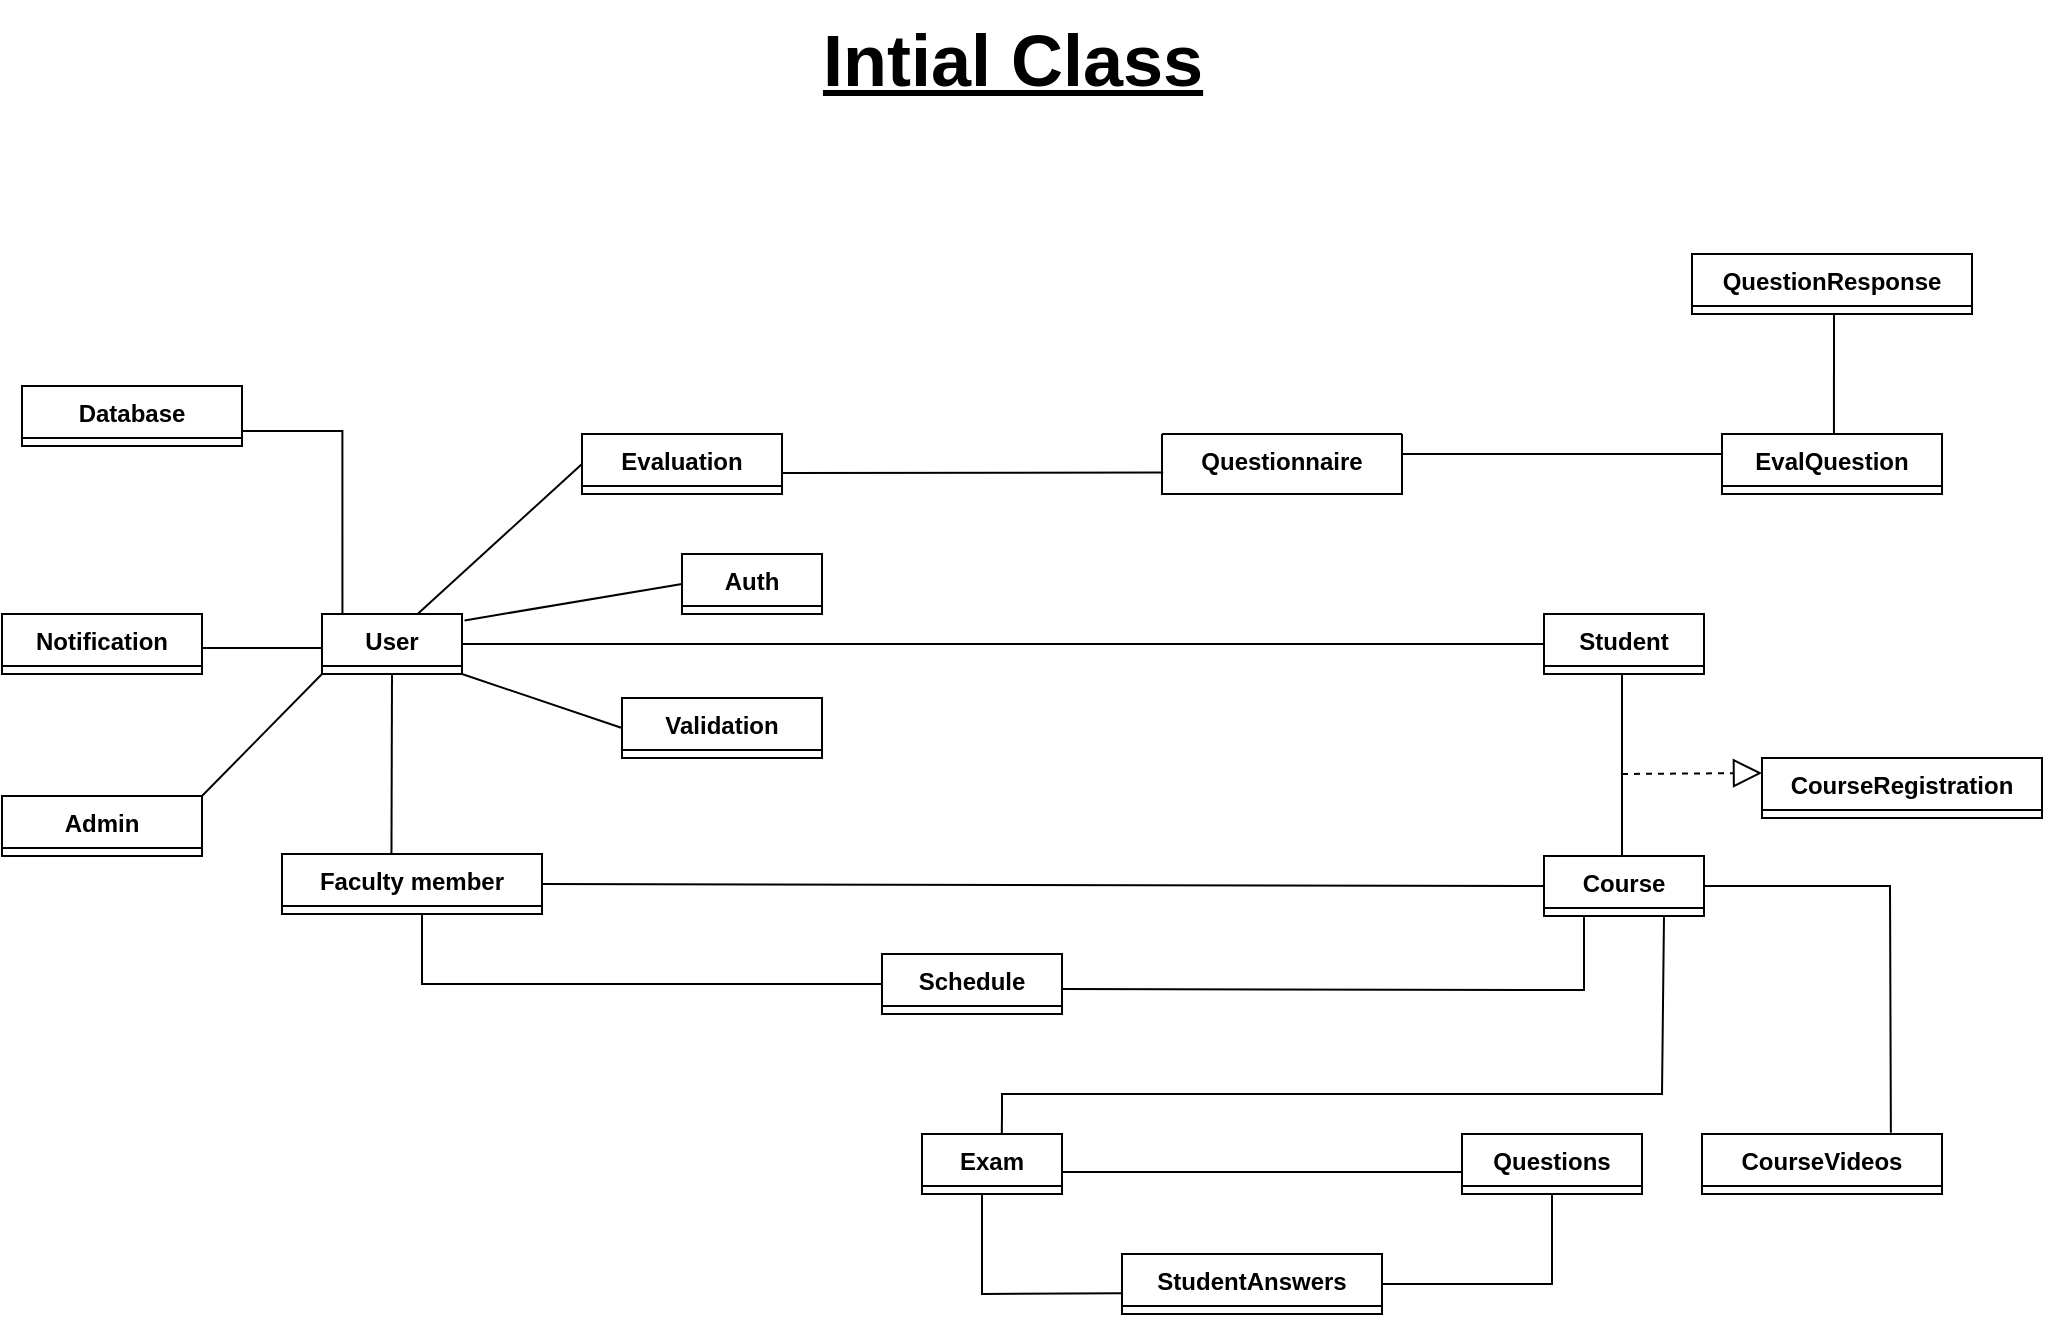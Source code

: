 <mxfile version="26.2.14" pages="3">
  <diagram name="IntialClass" id="9f46799a-70d6-7492-0946-bef42562c5a5">
    <mxGraphModel dx="427" dy="191" grid="1" gridSize="10" guides="1" tooltips="1" connect="1" arrows="1" fold="1" page="1" pageScale="1" pageWidth="1100" pageHeight="850" background="none" math="0" shadow="0">
      <root>
        <mxCell id="0" />
        <mxCell id="1" parent="0" />
        <mxCell id="NtrmIHfhrDVlRuXKEvSe-1" value="User" style="swimlane;fontStyle=1;align=center;verticalAlign=top;childLayout=stackLayout;horizontal=1;startSize=26;horizontalStack=0;resizeParent=1;resizeParentMax=0;resizeLast=0;collapsible=1;marginBottom=0;whiteSpace=wrap;html=1;" parent="1" vertex="1" collapsed="1">
          <mxGeometry x="190" y="320" width="70" height="30" as="geometry">
            <mxRectangle x="190" y="220" width="160" height="34" as="alternateBounds" />
          </mxGeometry>
        </mxCell>
        <mxCell id="NtrmIHfhrDVlRuXKEvSe-3" value="" style="line;strokeWidth=1;fillColor=none;align=left;verticalAlign=middle;spacingTop=-1;spacingLeft=3;spacingRight=3;rotatable=0;labelPosition=right;points=[];portConstraint=eastwest;strokeColor=inherit;" parent="NtrmIHfhrDVlRuXKEvSe-1" vertex="1">
          <mxGeometry y="26" width="160" height="8" as="geometry" />
        </mxCell>
        <mxCell id="NtrmIHfhrDVlRuXKEvSe-5" value="Student" style="swimlane;fontStyle=1;align=center;verticalAlign=top;childLayout=stackLayout;horizontal=1;startSize=26;horizontalStack=0;resizeParent=1;resizeParentMax=0;resizeLast=0;collapsible=1;marginBottom=0;whiteSpace=wrap;html=1;" parent="1" vertex="1" collapsed="1">
          <mxGeometry x="801" y="320" width="80" height="30" as="geometry">
            <mxRectangle x="190" y="400" width="160" height="34" as="alternateBounds" />
          </mxGeometry>
        </mxCell>
        <mxCell id="NtrmIHfhrDVlRuXKEvSe-7" value="" style="line;strokeWidth=1;fillColor=none;align=left;verticalAlign=middle;spacingTop=-1;spacingLeft=3;spacingRight=3;rotatable=0;labelPosition=right;points=[];portConstraint=eastwest;strokeColor=inherit;" parent="NtrmIHfhrDVlRuXKEvSe-5" vertex="1">
          <mxGeometry y="26" width="160" height="8" as="geometry" />
        </mxCell>
        <mxCell id="NtrmIHfhrDVlRuXKEvSe-9" value="Faculty member" style="swimlane;fontStyle=1;align=center;verticalAlign=top;childLayout=stackLayout;horizontal=1;startSize=26;horizontalStack=0;resizeParent=1;resizeParentMax=0;resizeLast=0;collapsible=1;marginBottom=0;whiteSpace=wrap;html=1;" parent="1" vertex="1" collapsed="1">
          <mxGeometry x="170" y="440" width="130" height="30" as="geometry">
            <mxRectangle x="190" y="510" width="170" height="90" as="alternateBounds" />
          </mxGeometry>
        </mxCell>
        <mxCell id="NtrmIHfhrDVlRuXKEvSe-13" value="Course" style="swimlane;fontStyle=1;align=center;verticalAlign=top;childLayout=stackLayout;horizontal=1;startSize=26;horizontalStack=0;resizeParent=1;resizeParentMax=0;resizeLast=0;collapsible=1;marginBottom=0;whiteSpace=wrap;html=1;" parent="1" vertex="1" collapsed="1">
          <mxGeometry x="801" y="441" width="80" height="30" as="geometry">
            <mxRectangle x="450" y="380" width="160" height="34" as="alternateBounds" />
          </mxGeometry>
        </mxCell>
        <mxCell id="NtrmIHfhrDVlRuXKEvSe-15" value="" style="line;strokeWidth=1;fillColor=none;align=left;verticalAlign=middle;spacingTop=-1;spacingLeft=3;spacingRight=3;rotatable=0;labelPosition=right;points=[];portConstraint=eastwest;strokeColor=inherit;" parent="NtrmIHfhrDVlRuXKEvSe-13" vertex="1">
          <mxGeometry y="26" width="160" height="8" as="geometry" />
        </mxCell>
        <mxCell id="NtrmIHfhrDVlRuXKEvSe-86" value="1" style="endArrow=open;html=1;endSize=12;startArrow=diamondThin;startSize=14;startFill=1;edgeStyle=orthogonalEdgeStyle;align=left;verticalAlign=bottom;rounded=0;" parent="NtrmIHfhrDVlRuXKEvSe-13" edge="1">
          <mxGeometry x="-1" y="3" relative="1" as="geometry">
            <mxPoint x="69" y="20" as="sourcePoint" />
            <mxPoint x="229" y="20" as="targetPoint" />
          </mxGeometry>
        </mxCell>
        <mxCell id="NtrmIHfhrDVlRuXKEvSe-17" value="CourseRegistration" style="swimlane;fontStyle=1;align=center;verticalAlign=top;childLayout=stackLayout;horizontal=1;startSize=26;horizontalStack=0;resizeParent=1;resizeParentMax=0;resizeLast=0;collapsible=1;marginBottom=0;whiteSpace=wrap;html=1;" parent="1" vertex="1" collapsed="1">
          <mxGeometry x="910" y="392" width="140" height="30" as="geometry">
            <mxRectangle x="448" y="530" width="160" height="20" as="alternateBounds" />
          </mxGeometry>
        </mxCell>
        <mxCell id="NtrmIHfhrDVlRuXKEvSe-21" value="Schedule" style="swimlane;fontStyle=1;align=center;verticalAlign=top;childLayout=stackLayout;horizontal=1;startSize=26;horizontalStack=0;resizeParent=1;resizeParentMax=0;resizeLast=0;collapsible=1;marginBottom=0;whiteSpace=wrap;html=1;" parent="1" vertex="1" collapsed="1">
          <mxGeometry x="470" y="490" width="90" height="30" as="geometry">
            <mxRectangle x="680" y="220" width="160" height="34" as="alternateBounds" />
          </mxGeometry>
        </mxCell>
        <mxCell id="NtrmIHfhrDVlRuXKEvSe-23" value="" style="line;strokeWidth=1;fillColor=none;align=left;verticalAlign=middle;spacingTop=-1;spacingLeft=3;spacingRight=3;rotatable=0;labelPosition=right;points=[];portConstraint=eastwest;strokeColor=inherit;" parent="NtrmIHfhrDVlRuXKEvSe-21" vertex="1">
          <mxGeometry y="26" width="160" height="8" as="geometry" />
        </mxCell>
        <mxCell id="NtrmIHfhrDVlRuXKEvSe-25" value="CourseVideos" style="swimlane;fontStyle=1;align=center;verticalAlign=top;childLayout=stackLayout;horizontal=1;startSize=26;horizontalStack=0;resizeParent=1;resizeParentMax=0;resizeLast=0;collapsible=1;marginBottom=0;whiteSpace=wrap;html=1;" parent="1" vertex="1" collapsed="1">
          <mxGeometry x="880" y="580" width="120" height="30" as="geometry">
            <mxRectangle x="447" y="637" width="190" height="23" as="alternateBounds" />
          </mxGeometry>
        </mxCell>
        <mxCell id="NtrmIHfhrDVlRuXKEvSe-29" value="Exam" style="swimlane;fontStyle=1;align=center;verticalAlign=top;childLayout=stackLayout;horizontal=1;startSize=26;horizontalStack=0;resizeParent=1;resizeParentMax=0;resizeLast=0;collapsible=1;marginBottom=0;whiteSpace=wrap;html=1;" parent="1" vertex="1" collapsed="1">
          <mxGeometry x="490" y="580" width="70" height="30" as="geometry">
            <mxRectangle x="682" y="380" width="160" height="34" as="alternateBounds" />
          </mxGeometry>
        </mxCell>
        <mxCell id="NtrmIHfhrDVlRuXKEvSe-31" value="" style="line;strokeWidth=1;fillColor=none;align=left;verticalAlign=middle;spacingTop=-1;spacingLeft=3;spacingRight=3;rotatable=0;labelPosition=right;points=[];portConstraint=eastwest;strokeColor=inherit;" parent="NtrmIHfhrDVlRuXKEvSe-29" vertex="1">
          <mxGeometry y="26" width="160" height="8" as="geometry" />
        </mxCell>
        <mxCell id="NtrmIHfhrDVlRuXKEvSe-33" value="Questions" style="swimlane;fontStyle=1;align=center;verticalAlign=top;childLayout=stackLayout;horizontal=1;startSize=26;horizontalStack=0;resizeParent=1;resizeParentMax=0;resizeLast=0;collapsible=1;marginBottom=0;whiteSpace=wrap;html=1;" parent="1" vertex="1" collapsed="1">
          <mxGeometry x="760" y="580" width="90" height="30" as="geometry">
            <mxRectangle x="682" y="539" width="160" height="21" as="alternateBounds" />
          </mxGeometry>
        </mxCell>
        <mxCell id="NtrmIHfhrDVlRuXKEvSe-37" value="StudentAnswers" style="swimlane;fontStyle=1;align=center;verticalAlign=top;childLayout=stackLayout;horizontal=1;startSize=26;horizontalStack=0;resizeParent=1;resizeParentMax=0;resizeLast=0;collapsible=1;marginBottom=0;whiteSpace=wrap;html=1;" parent="1" vertex="1" collapsed="1">
          <mxGeometry x="590" y="640" width="130" height="30" as="geometry">
            <mxRectangle x="683" y="686" width="160" height="24" as="alternateBounds" />
          </mxGeometry>
        </mxCell>
        <mxCell id="NtrmIHfhrDVlRuXKEvSe-41" value="Notification" style="swimlane;fontStyle=1;align=center;verticalAlign=top;childLayout=stackLayout;horizontal=1;startSize=26;horizontalStack=0;resizeParent=1;resizeParentMax=0;resizeLast=0;collapsible=1;marginBottom=0;whiteSpace=wrap;html=1;" parent="1" vertex="1" collapsed="1">
          <mxGeometry x="30" y="320" width="100" height="30" as="geometry">
            <mxRectangle x="450" y="220" width="160" height="34" as="alternateBounds" />
          </mxGeometry>
        </mxCell>
        <mxCell id="NtrmIHfhrDVlRuXKEvSe-43" value="" style="line;strokeWidth=1;fillColor=none;align=left;verticalAlign=middle;spacingTop=-1;spacingLeft=3;spacingRight=3;rotatable=0;labelPosition=right;points=[];portConstraint=eastwest;strokeColor=inherit;" parent="NtrmIHfhrDVlRuXKEvSe-41" vertex="1">
          <mxGeometry y="26" width="160" height="8" as="geometry" />
        </mxCell>
        <mxCell id="NtrmIHfhrDVlRuXKEvSe-45" value="Evaluation" style="swimlane;fontStyle=1;align=center;verticalAlign=top;childLayout=stackLayout;horizontal=1;startSize=26;horizontalStack=0;resizeParent=1;resizeParentMax=0;resizeLast=0;collapsible=1;marginBottom=0;whiteSpace=wrap;html=1;" parent="1" vertex="1" collapsed="1">
          <mxGeometry x="320" y="230" width="100" height="30" as="geometry">
            <mxRectangle x="890" y="220" width="160" height="34" as="alternateBounds" />
          </mxGeometry>
        </mxCell>
        <mxCell id="NtrmIHfhrDVlRuXKEvSe-47" value="" style="line;strokeWidth=1;fillColor=none;align=left;verticalAlign=middle;spacingTop=-1;spacingLeft=3;spacingRight=3;rotatable=0;labelPosition=right;points=[];portConstraint=eastwest;strokeColor=inherit;" parent="NtrmIHfhrDVlRuXKEvSe-45" vertex="1">
          <mxGeometry y="26" width="160" height="8" as="geometry" />
        </mxCell>
        <mxCell id="NtrmIHfhrDVlRuXKEvSe-49" value="Questionnaire" style="swimlane;fontStyle=1;align=center;verticalAlign=top;childLayout=stackLayout;horizontal=1;startSize=0;horizontalStack=0;resizeParent=1;resizeParentMax=0;resizeLast=0;collapsible=1;marginBottom=0;whiteSpace=wrap;html=1;" parent="1" vertex="1" collapsed="1">
          <mxGeometry x="610" y="230" width="120" height="30" as="geometry">
            <mxRectangle x="890" y="394" width="160" height="34" as="alternateBounds" />
          </mxGeometry>
        </mxCell>
        <mxCell id="NtrmIHfhrDVlRuXKEvSe-51" value="" style="line;strokeWidth=1;fillColor=none;align=left;verticalAlign=middle;spacingTop=-1;spacingLeft=3;spacingRight=3;rotatable=0;labelPosition=right;points=[];portConstraint=eastwest;strokeColor=inherit;" parent="NtrmIHfhrDVlRuXKEvSe-49" vertex="1">
          <mxGeometry y="26" width="160" height="8" as="geometry" />
        </mxCell>
        <mxCell id="NtrmIHfhrDVlRuXKEvSe-53" value="EvalQuestion" style="swimlane;fontStyle=1;align=center;verticalAlign=top;childLayout=stackLayout;horizontal=1;startSize=26;horizontalStack=0;resizeParent=1;resizeParentMax=0;resizeLast=0;collapsible=1;marginBottom=0;whiteSpace=wrap;html=1;" parent="1" vertex="1" collapsed="1">
          <mxGeometry x="890" y="230" width="110" height="30" as="geometry">
            <mxRectangle x="890" y="539" width="160" height="34" as="alternateBounds" />
          </mxGeometry>
        </mxCell>
        <mxCell id="NtrmIHfhrDVlRuXKEvSe-55" value="" style="line;strokeWidth=1;fillColor=none;align=left;verticalAlign=middle;spacingTop=-1;spacingLeft=3;spacingRight=3;rotatable=0;labelPosition=right;points=[];portConstraint=eastwest;strokeColor=inherit;" parent="NtrmIHfhrDVlRuXKEvSe-53" vertex="1">
          <mxGeometry y="26" width="160" height="8" as="geometry" />
        </mxCell>
        <mxCell id="NtrmIHfhrDVlRuXKEvSe-57" value="QuestionResponse" style="swimlane;fontStyle=1;align=center;verticalAlign=top;childLayout=stackLayout;horizontal=1;startSize=26;horizontalStack=0;resizeParent=1;resizeParentMax=0;resizeLast=0;collapsible=1;marginBottom=0;whiteSpace=wrap;html=1;" parent="1" vertex="1" collapsed="1">
          <mxGeometry x="875" y="140" width="140" height="30" as="geometry">
            <mxRectangle x="890" y="686" width="160" height="24" as="alternateBounds" />
          </mxGeometry>
        </mxCell>
        <mxCell id="NtrmIHfhrDVlRuXKEvSe-79" value="" style="endArrow=none;html=1;edgeStyle=orthogonalEdgeStyle;rounded=0;exitX=0.5;exitY=1;exitDx=0;exitDy=0;entryX=0.5;entryY=0;entryDx=0;entryDy=0;" parent="1" edge="1">
          <mxGeometry relative="1" as="geometry">
            <mxPoint x="840" y="350" as="sourcePoint" />
            <mxPoint x="840" y="441" as="targetPoint" />
          </mxGeometry>
        </mxCell>
        <mxCell id="e3l5DcDd7w5r0exGrsxQ-14" value="" style="endArrow=block;dashed=1;endFill=0;endSize=12;html=1;rounded=0;entryX=0;entryY=0.25;entryDx=0;entryDy=0;" parent="1" target="NtrmIHfhrDVlRuXKEvSe-17" edge="1">
          <mxGeometry width="160" relative="1" as="geometry">
            <mxPoint x="840" y="400" as="sourcePoint" />
            <mxPoint x="970" y="400" as="targetPoint" />
          </mxGeometry>
        </mxCell>
        <mxCell id="bDkhIBPVNsRJTkhS41g2-4" value="Admin" style="swimlane;fontStyle=1;align=center;verticalAlign=top;childLayout=stackLayout;horizontal=1;startSize=26;horizontalStack=0;resizeParent=1;resizeParentMax=0;resizeLast=0;collapsible=1;marginBottom=0;whiteSpace=wrap;html=1;" parent="1" vertex="1" collapsed="1">
          <mxGeometry x="30" y="411" width="100" height="30" as="geometry">
            <mxRectangle y="370" width="160" height="86" as="alternateBounds" />
          </mxGeometry>
        </mxCell>
        <mxCell id="bDkhIBPVNsRJTkhS41g2-5" value="+ field: type" style="text;strokeColor=none;fillColor=none;align=left;verticalAlign=top;spacingLeft=4;spacingRight=4;overflow=hidden;rotatable=0;points=[[0,0.5],[1,0.5]];portConstraint=eastwest;whiteSpace=wrap;html=1;" parent="bDkhIBPVNsRJTkhS41g2-4" vertex="1">
          <mxGeometry y="26" width="160" height="26" as="geometry" />
        </mxCell>
        <mxCell id="bDkhIBPVNsRJTkhS41g2-6" value="" style="line;strokeWidth=1;fillColor=none;align=left;verticalAlign=middle;spacingTop=-1;spacingLeft=3;spacingRight=3;rotatable=0;labelPosition=right;points=[];portConstraint=eastwest;strokeColor=inherit;" parent="bDkhIBPVNsRJTkhS41g2-4" vertex="1">
          <mxGeometry y="52" width="160" height="8" as="geometry" />
        </mxCell>
        <mxCell id="bDkhIBPVNsRJTkhS41g2-7" value="+ method(type): type" style="text;strokeColor=none;fillColor=none;align=left;verticalAlign=top;spacingLeft=4;spacingRight=4;overflow=hidden;rotatable=0;points=[[0,0.5],[1,0.5]];portConstraint=eastwest;whiteSpace=wrap;html=1;" parent="bDkhIBPVNsRJTkhS41g2-4" vertex="1">
          <mxGeometry y="60" width="160" height="26" as="geometry" />
        </mxCell>
        <mxCell id="bDkhIBPVNsRJTkhS41g2-11" value="Database" style="swimlane;fontStyle=1;align=center;verticalAlign=top;childLayout=stackLayout;horizontal=1;startSize=26;horizontalStack=0;resizeParent=1;resizeParentMax=0;resizeLast=0;collapsible=1;marginBottom=0;whiteSpace=wrap;html=1;" parent="1" vertex="1" collapsed="1">
          <mxGeometry x="40" y="206" width="110" height="30" as="geometry">
            <mxRectangle x="40" y="206" width="160" height="86" as="alternateBounds" />
          </mxGeometry>
        </mxCell>
        <mxCell id="bDkhIBPVNsRJTkhS41g2-12" value="+ field: type" style="text;strokeColor=none;fillColor=none;align=left;verticalAlign=top;spacingLeft=4;spacingRight=4;overflow=hidden;rotatable=0;points=[[0,0.5],[1,0.5]];portConstraint=eastwest;whiteSpace=wrap;html=1;" parent="bDkhIBPVNsRJTkhS41g2-11" vertex="1">
          <mxGeometry y="26" width="160" height="26" as="geometry" />
        </mxCell>
        <mxCell id="bDkhIBPVNsRJTkhS41g2-13" value="" style="line;strokeWidth=1;fillColor=none;align=left;verticalAlign=middle;spacingTop=-1;spacingLeft=3;spacingRight=3;rotatable=0;labelPosition=right;points=[];portConstraint=eastwest;strokeColor=inherit;" parent="bDkhIBPVNsRJTkhS41g2-11" vertex="1">
          <mxGeometry y="52" width="160" height="8" as="geometry" />
        </mxCell>
        <mxCell id="bDkhIBPVNsRJTkhS41g2-14" value="+ method(type): type" style="text;strokeColor=none;fillColor=none;align=left;verticalAlign=top;spacingLeft=4;spacingRight=4;overflow=hidden;rotatable=0;points=[[0,0.5],[1,0.5]];portConstraint=eastwest;whiteSpace=wrap;html=1;" parent="bDkhIBPVNsRJTkhS41g2-11" vertex="1">
          <mxGeometry y="60" width="160" height="26" as="geometry" />
        </mxCell>
        <mxCell id="bDkhIBPVNsRJTkhS41g2-15" value="" style="endArrow=none;html=1;edgeStyle=orthogonalEdgeStyle;rounded=0;exitX=1;exitY=0.75;exitDx=0;exitDy=0;entryX=0.146;entryY=0.004;entryDx=0;entryDy=0;entryPerimeter=0;" parent="1" source="bDkhIBPVNsRJTkhS41g2-11" target="NtrmIHfhrDVlRuXKEvSe-1" edge="1">
          <mxGeometry relative="1" as="geometry">
            <mxPoint x="40" y="280" as="sourcePoint" />
            <mxPoint x="200" y="280" as="targetPoint" />
          </mxGeometry>
        </mxCell>
        <mxCell id="R5hO7OBhMF9cSjUWa8Gc-1" value="" style="endArrow=none;html=1;rounded=0;exitX=0.679;exitY=0.007;exitDx=0;exitDy=0;exitPerimeter=0;entryX=0;entryY=0.5;entryDx=0;entryDy=0;" parent="1" source="NtrmIHfhrDVlRuXKEvSe-1" target="NtrmIHfhrDVlRuXKEvSe-45" edge="1">
          <mxGeometry width="50" height="50" relative="1" as="geometry">
            <mxPoint x="250" y="286" as="sourcePoint" />
            <mxPoint x="300" y="236" as="targetPoint" />
          </mxGeometry>
        </mxCell>
        <mxCell id="R5hO7OBhMF9cSjUWa8Gc-3" value="" style="endArrow=none;html=1;rounded=0;exitX=0.998;exitY=0.649;exitDx=0;exitDy=0;exitPerimeter=0;entryX=0.005;entryY=0.642;entryDx=0;entryDy=0;entryPerimeter=0;" parent="1" source="NtrmIHfhrDVlRuXKEvSe-45" target="NtrmIHfhrDVlRuXKEvSe-49" edge="1">
          <mxGeometry width="50" height="50" relative="1" as="geometry">
            <mxPoint x="480" y="270" as="sourcePoint" />
            <mxPoint x="530" y="220" as="targetPoint" />
          </mxGeometry>
        </mxCell>
        <mxCell id="R5hO7OBhMF9cSjUWa8Gc-5" value="" style="endArrow=none;html=1;rounded=0;exitX=0.998;exitY=0.334;exitDx=0;exitDy=0;exitPerimeter=0;entryX=0;entryY=0.334;entryDx=0;entryDy=0;entryPerimeter=0;" parent="1" source="NtrmIHfhrDVlRuXKEvSe-49" target="NtrmIHfhrDVlRuXKEvSe-53" edge="1">
          <mxGeometry width="50" height="50" relative="1" as="geometry">
            <mxPoint x="780" y="280" as="sourcePoint" />
            <mxPoint x="830" y="230" as="targetPoint" />
          </mxGeometry>
        </mxCell>
        <mxCell id="R5hO7OBhMF9cSjUWa8Gc-6" value="" style="endArrow=none;html=1;rounded=0;exitX=1;exitY=0;exitDx=0;exitDy=0;" parent="1" source="bDkhIBPVNsRJTkhS41g2-4" edge="1">
          <mxGeometry width="50" height="50" relative="1" as="geometry">
            <mxPoint x="140" y="400" as="sourcePoint" />
            <mxPoint x="190" y="350" as="targetPoint" />
          </mxGeometry>
        </mxCell>
        <mxCell id="R5hO7OBhMF9cSjUWa8Gc-7" value="" style="endArrow=none;html=1;rounded=0;entryX=0.5;entryY=1;entryDx=0;entryDy=0;exitX=0.421;exitY=0.007;exitDx=0;exitDy=0;exitPerimeter=0;" parent="1" source="NtrmIHfhrDVlRuXKEvSe-9" target="NtrmIHfhrDVlRuXKEvSe-1" edge="1">
          <mxGeometry width="50" height="50" relative="1" as="geometry">
            <mxPoint x="200" y="420" as="sourcePoint" />
            <mxPoint x="250" y="370" as="targetPoint" />
          </mxGeometry>
        </mxCell>
        <mxCell id="R5hO7OBhMF9cSjUWa8Gc-8" value="" style="endArrow=none;html=1;rounded=0;entryX=-0.006;entryY=0.566;entryDx=0;entryDy=0;entryPerimeter=0;" parent="1" target="NtrmIHfhrDVlRuXKEvSe-1" edge="1">
          <mxGeometry width="50" height="50" relative="1" as="geometry">
            <mxPoint x="130" y="337" as="sourcePoint" />
            <mxPoint x="150" y="350" as="targetPoint" />
          </mxGeometry>
        </mxCell>
        <mxCell id="R5hO7OBhMF9cSjUWa8Gc-9" value="" style="endArrow=none;html=1;rounded=0;exitX=1;exitY=0.5;exitDx=0;exitDy=0;entryX=0;entryY=0.5;entryDx=0;entryDy=0;" parent="1" source="NtrmIHfhrDVlRuXKEvSe-1" target="NtrmIHfhrDVlRuXKEvSe-5" edge="1">
          <mxGeometry width="50" height="50" relative="1" as="geometry">
            <mxPoint x="370" y="360" as="sourcePoint" />
            <mxPoint x="420" y="310" as="targetPoint" />
          </mxGeometry>
        </mxCell>
        <mxCell id="R5hO7OBhMF9cSjUWa8Gc-10" value="" style="endArrow=none;html=1;rounded=0;exitX=1;exitY=0.5;exitDx=0;exitDy=0;entryX=0;entryY=0.5;entryDx=0;entryDy=0;" parent="1" source="NtrmIHfhrDVlRuXKEvSe-9" target="NtrmIHfhrDVlRuXKEvSe-13" edge="1">
          <mxGeometry width="50" height="50" relative="1" as="geometry">
            <mxPoint x="500" y="470" as="sourcePoint" />
            <mxPoint x="550" y="420" as="targetPoint" />
          </mxGeometry>
        </mxCell>
        <mxCell id="R5hO7OBhMF9cSjUWa8Gc-11" value="" style="endArrow=none;html=1;rounded=0;entryX=0;entryY=0.5;entryDx=0;entryDy=0;" parent="1" target="NtrmIHfhrDVlRuXKEvSe-21" edge="1">
          <mxGeometry width="50" height="50" relative="1" as="geometry">
            <mxPoint x="240" y="470" as="sourcePoint" />
            <mxPoint x="420" y="500" as="targetPoint" />
            <Array as="points">
              <mxPoint x="240" y="505" />
            </Array>
          </mxGeometry>
        </mxCell>
        <mxCell id="R5hO7OBhMF9cSjUWa8Gc-12" value="" style="endArrow=none;html=1;rounded=0;exitX=1;exitY=0.75;exitDx=0;exitDy=0;entryX=0.25;entryY=1;entryDx=0;entryDy=0;" parent="1" target="NtrmIHfhrDVlRuXKEvSe-13" edge="1">
          <mxGeometry width="50" height="50" relative="1" as="geometry">
            <mxPoint x="560" y="507.5" as="sourcePoint" />
            <mxPoint x="670" y="465" as="targetPoint" />
            <Array as="points">
              <mxPoint x="821" y="508" />
            </Array>
          </mxGeometry>
        </mxCell>
        <mxCell id="R5hO7OBhMF9cSjUWa8Gc-13" value="" style="endArrow=none;html=1;rounded=0;entryX=0.75;entryY=1;entryDx=0;entryDy=0;exitX=0.57;exitY=-0.014;exitDx=0;exitDy=0;exitPerimeter=0;" parent="1" source="NtrmIHfhrDVlRuXKEvSe-29" target="NtrmIHfhrDVlRuXKEvSe-13" edge="1">
          <mxGeometry width="50" height="50" relative="1" as="geometry">
            <mxPoint x="520" y="560" as="sourcePoint" />
            <mxPoint x="840" y="520" as="targetPoint" />
            <Array as="points">
              <mxPoint x="530" y="570" />
              <mxPoint x="530" y="560" />
              <mxPoint x="720" y="560" />
              <mxPoint x="860" y="560" />
            </Array>
          </mxGeometry>
        </mxCell>
        <mxCell id="R5hO7OBhMF9cSjUWa8Gc-14" value="" style="endArrow=none;html=1;rounded=0;exitX=1;exitY=0.5;exitDx=0;exitDy=0;entryX=0;entryY=0.5;entryDx=0;entryDy=0;" parent="1" edge="1">
          <mxGeometry width="50" height="50" relative="1" as="geometry">
            <mxPoint x="560" y="599.0" as="sourcePoint" />
            <mxPoint x="760" y="599.0" as="targetPoint" />
          </mxGeometry>
        </mxCell>
        <mxCell id="R5hO7OBhMF9cSjUWa8Gc-15" value="" style="endArrow=none;html=1;rounded=0;exitX=-0.002;exitY=0.653;exitDx=0;exitDy=0;exitPerimeter=0;" parent="1" source="NtrmIHfhrDVlRuXKEvSe-37" edge="1">
          <mxGeometry width="50" height="50" relative="1" as="geometry">
            <mxPoint x="500" y="680" as="sourcePoint" />
            <mxPoint x="520" y="610" as="targetPoint" />
            <Array as="points">
              <mxPoint x="520" y="660" />
            </Array>
          </mxGeometry>
        </mxCell>
        <mxCell id="R5hO7OBhMF9cSjUWa8Gc-16" value="" style="endArrow=none;html=1;rounded=0;exitX=1;exitY=0.5;exitDx=0;exitDy=0;entryX=0.5;entryY=1;entryDx=0;entryDy=0;" parent="1" source="NtrmIHfhrDVlRuXKEvSe-37" target="NtrmIHfhrDVlRuXKEvSe-33" edge="1">
          <mxGeometry width="50" height="50" relative="1" as="geometry">
            <mxPoint x="740.0" y="660.38" as="sourcePoint" />
            <mxPoint x="819.61" y="630" as="targetPoint" />
            <Array as="points">
              <mxPoint x="805" y="655" />
            </Array>
          </mxGeometry>
        </mxCell>
        <mxCell id="R5hO7OBhMF9cSjUWa8Gc-17" value="" style="endArrow=none;html=1;rounded=0;exitX=1;exitY=0.5;exitDx=0;exitDy=0;entryX=0.787;entryY=-0.021;entryDx=0;entryDy=0;entryPerimeter=0;" parent="1" source="NtrmIHfhrDVlRuXKEvSe-13" target="NtrmIHfhrDVlRuXKEvSe-25" edge="1">
          <mxGeometry width="50" height="50" relative="1" as="geometry">
            <mxPoint x="930" y="490" as="sourcePoint" />
            <mxPoint x="980" y="440" as="targetPoint" />
            <Array as="points">
              <mxPoint x="974" y="456" />
            </Array>
          </mxGeometry>
        </mxCell>
        <mxCell id="_Od2tw-m8q1G7f-QNHVL-1" value="&lt;font style=&quot;font-size: 36px;&quot;&gt;&lt;b&gt;&lt;u&gt;Intial Class&lt;/u&gt;&lt;/b&gt;&lt;/font&gt;" style="text;html=1;align=center;verticalAlign=middle;resizable=0;points=[];autosize=1;strokeColor=none;fillColor=none;" parent="1" vertex="1">
          <mxGeometry x="430" y="13" width="210" height="60" as="geometry" />
        </mxCell>
        <mxCell id="wFj39m4umSYZoHs4gt4S-1" value="" style="endArrow=none;html=1;rounded=0;exitX=0.727;exitY=0;exitDx=0;exitDy=0;exitPerimeter=0;" parent="1" edge="1">
          <mxGeometry width="50" height="50" relative="1" as="geometry">
            <mxPoint x="945.97" y="230" as="sourcePoint" />
            <mxPoint x="946" y="170" as="targetPoint" />
          </mxGeometry>
        </mxCell>
        <mxCell id="Qedrsfk6uue5uBxtYduI-1" value="Validation" style="swimlane;fontStyle=1;align=center;verticalAlign=top;childLayout=stackLayout;horizontal=1;startSize=26;horizontalStack=0;resizeParent=1;resizeParentMax=0;resizeLast=0;collapsible=1;marginBottom=0;whiteSpace=wrap;html=1;" vertex="1" collapsed="1" parent="1">
          <mxGeometry x="340" y="362" width="100" height="30" as="geometry">
            <mxRectangle x="340" y="362" width="160" height="86" as="alternateBounds" />
          </mxGeometry>
        </mxCell>
        <mxCell id="Qedrsfk6uue5uBxtYduI-2" value="+ field: type" style="text;strokeColor=none;fillColor=none;align=left;verticalAlign=top;spacingLeft=4;spacingRight=4;overflow=hidden;rotatable=0;points=[[0,0.5],[1,0.5]];portConstraint=eastwest;whiteSpace=wrap;html=1;" vertex="1" parent="Qedrsfk6uue5uBxtYduI-1">
          <mxGeometry y="26" width="160" height="26" as="geometry" />
        </mxCell>
        <mxCell id="Qedrsfk6uue5uBxtYduI-3" value="" style="line;strokeWidth=1;fillColor=none;align=left;verticalAlign=middle;spacingTop=-1;spacingLeft=3;spacingRight=3;rotatable=0;labelPosition=right;points=[];portConstraint=eastwest;strokeColor=inherit;" vertex="1" parent="Qedrsfk6uue5uBxtYduI-1">
          <mxGeometry y="52" width="160" height="8" as="geometry" />
        </mxCell>
        <mxCell id="Qedrsfk6uue5uBxtYduI-4" value="+ method(type): type" style="text;strokeColor=none;fillColor=none;align=left;verticalAlign=top;spacingLeft=4;spacingRight=4;overflow=hidden;rotatable=0;points=[[0,0.5],[1,0.5]];portConstraint=eastwest;whiteSpace=wrap;html=1;" vertex="1" parent="Qedrsfk6uue5uBxtYduI-1">
          <mxGeometry y="60" width="160" height="26" as="geometry" />
        </mxCell>
        <mxCell id="Qedrsfk6uue5uBxtYduI-5" value="Auth" style="swimlane;fontStyle=1;align=center;verticalAlign=top;childLayout=stackLayout;horizontal=1;startSize=26;horizontalStack=0;resizeParent=1;resizeParentMax=0;resizeLast=0;collapsible=1;marginBottom=0;whiteSpace=wrap;html=1;" vertex="1" collapsed="1" parent="1">
          <mxGeometry x="370" y="290" width="70" height="30" as="geometry">
            <mxRectangle x="470" y="420" width="160" height="86" as="alternateBounds" />
          </mxGeometry>
        </mxCell>
        <mxCell id="Qedrsfk6uue5uBxtYduI-6" value="+ field: type" style="text;strokeColor=none;fillColor=none;align=left;verticalAlign=top;spacingLeft=4;spacingRight=4;overflow=hidden;rotatable=0;points=[[0,0.5],[1,0.5]];portConstraint=eastwest;whiteSpace=wrap;html=1;" vertex="1" parent="Qedrsfk6uue5uBxtYduI-5">
          <mxGeometry y="26" width="160" height="26" as="geometry" />
        </mxCell>
        <mxCell id="Qedrsfk6uue5uBxtYduI-7" value="" style="line;strokeWidth=1;fillColor=none;align=left;verticalAlign=middle;spacingTop=-1;spacingLeft=3;spacingRight=3;rotatable=0;labelPosition=right;points=[];portConstraint=eastwest;strokeColor=inherit;" vertex="1" parent="Qedrsfk6uue5uBxtYduI-5">
          <mxGeometry y="52" width="160" height="8" as="geometry" />
        </mxCell>
        <mxCell id="Qedrsfk6uue5uBxtYduI-8" value="+ method(type): type" style="text;strokeColor=none;fillColor=none;align=left;verticalAlign=top;spacingLeft=4;spacingRight=4;overflow=hidden;rotatable=0;points=[[0,0.5],[1,0.5]];portConstraint=eastwest;whiteSpace=wrap;html=1;" vertex="1" parent="Qedrsfk6uue5uBxtYduI-5">
          <mxGeometry y="60" width="160" height="26" as="geometry" />
        </mxCell>
        <mxCell id="Qedrsfk6uue5uBxtYduI-9" value="" style="endArrow=none;html=1;rounded=0;entryX=0;entryY=0.5;entryDx=0;entryDy=0;exitX=1;exitY=1;exitDx=0;exitDy=0;" edge="1" parent="1" source="NtrmIHfhrDVlRuXKEvSe-1" target="Qedrsfk6uue5uBxtYduI-1">
          <mxGeometry width="50" height="50" relative="1" as="geometry">
            <mxPoint x="250" y="420" as="sourcePoint" />
            <mxPoint x="300" y="370" as="targetPoint" />
          </mxGeometry>
        </mxCell>
        <mxCell id="Qedrsfk6uue5uBxtYduI-10" value="" style="endArrow=none;html=1;rounded=0;entryX=0;entryY=0.5;entryDx=0;entryDy=0;exitX=1.018;exitY=0.107;exitDx=0;exitDy=0;exitPerimeter=0;" edge="1" parent="1" source="NtrmIHfhrDVlRuXKEvSe-1" target="Qedrsfk6uue5uBxtYduI-5">
          <mxGeometry width="50" height="50" relative="1" as="geometry">
            <mxPoint x="310" y="350" as="sourcePoint" />
            <mxPoint x="360" y="300" as="targetPoint" />
          </mxGeometry>
        </mxCell>
      </root>
    </mxGraphModel>
  </diagram>
  <diagram id="mF8ThvFu-YU_VguoR6pZ" name="IntermediateClass">
    <mxGraphModel dx="2562" dy="1148" grid="1" gridSize="10" guides="1" tooltips="1" connect="1" arrows="1" fold="1" page="1" pageScale="1" pageWidth="827" pageHeight="1169" math="0" shadow="0">
      <root>
        <mxCell id="0" />
        <mxCell id="1" parent="0" />
        <mxCell id="7D-WIvyN03_g86bMiqR9-4" value="Student" style="swimlane;fontStyle=1;align=center;verticalAlign=top;childLayout=stackLayout;horizontal=1;startSize=26;horizontalStack=0;resizeParent=1;resizeParentMax=0;resizeLast=0;collapsible=1;marginBottom=0;whiteSpace=wrap;html=1;" parent="1" vertex="1">
          <mxGeometry x="827" y="430" width="160" height="220" as="geometry">
            <mxRectangle x="190" y="400" width="80" height="30" as="alternateBounds" />
          </mxGeometry>
        </mxCell>
        <mxCell id="7D-WIvyN03_g86bMiqR9-5" value="UserId&lt;div&gt;age&lt;/div&gt;" style="text;strokeColor=none;fillColor=none;align=left;verticalAlign=top;spacingLeft=4;spacingRight=4;overflow=hidden;rotatable=0;points=[[0,0.5],[1,0.5]];portConstraint=eastwest;whiteSpace=wrap;html=1;" parent="7D-WIvyN03_g86bMiqR9-4" vertex="1">
          <mxGeometry y="26" width="160" height="34" as="geometry" />
        </mxCell>
        <mxCell id="7D-WIvyN03_g86bMiqR9-6" value="" style="line;strokeWidth=1;fillColor=none;align=left;verticalAlign=middle;spacingTop=-1;spacingLeft=3;spacingRight=3;rotatable=0;labelPosition=right;points=[];portConstraint=eastwest;strokeColor=inherit;" parent="7D-WIvyN03_g86bMiqR9-4" vertex="1">
          <mxGeometry y="60" width="160" height="8" as="geometry" />
        </mxCell>
        <mxCell id="7D-WIvyN03_g86bMiqR9-7" value="&lt;div&gt;&lt;div&gt;GiveEvaluation()&lt;br&gt;&lt;/div&gt;&lt;div&gt;&lt;span style=&quot;background-color: transparent; color: light-dark(rgb(0, 0, 0), rgb(255, 255, 255));&quot;&gt;GetCertificates()&lt;/span&gt;&lt;/div&gt;&lt;div&gt;ShowStudentData()&lt;/div&gt;&lt;/div&gt;&lt;div&gt;TakeExam()&lt;br&gt;DropCourse()&lt;/div&gt;&lt;div&gt;Submitassignment()&lt;br&gt;SearchForCourse()&lt;br&gt;WatchCourse()&lt;br&gt;DownloadCourse()&lt;br&gt;ViewTranscipt()&lt;/div&gt;" style="text;strokeColor=none;fillColor=none;align=left;verticalAlign=top;spacingLeft=4;spacingRight=4;overflow=hidden;rotatable=0;points=[[0,0.5],[1,0.5]];portConstraint=eastwest;whiteSpace=wrap;html=1;" parent="7D-WIvyN03_g86bMiqR9-4" vertex="1">
          <mxGeometry y="68" width="160" height="152" as="geometry" />
        </mxCell>
        <mxCell id="7D-WIvyN03_g86bMiqR9-8" value="Faculty member" style="swimlane;fontStyle=1;align=center;verticalAlign=top;childLayout=stackLayout;horizontal=1;startSize=26;horizontalStack=0;resizeParent=1;resizeParentMax=0;resizeLast=0;collapsible=1;marginBottom=0;whiteSpace=wrap;html=1;" parent="1" vertex="1">
          <mxGeometry x="30" y="759" width="170" height="140" as="geometry" />
        </mxCell>
        <mxCell id="7D-WIvyN03_g86bMiqR9-9" value="UserId&lt;div&gt;SsNo&amp;nbsp;&lt;/div&gt;" style="text;strokeColor=none;fillColor=none;align=left;verticalAlign=top;spacingLeft=4;spacingRight=4;overflow=hidden;rotatable=0;points=[[0,0.5],[1,0.5]];portConstraint=eastwest;whiteSpace=wrap;html=1;" parent="7D-WIvyN03_g86bMiqR9-8" vertex="1">
          <mxGeometry y="26" width="170" height="34" as="geometry" />
        </mxCell>
        <mxCell id="7D-WIvyN03_g86bMiqR9-10" value="" style="line;strokeWidth=1;fillColor=none;align=left;verticalAlign=middle;spacingTop=-1;spacingLeft=3;spacingRight=3;rotatable=0;labelPosition=right;points=[];portConstraint=eastwest;strokeColor=inherit;" parent="7D-WIvyN03_g86bMiqR9-8" vertex="1">
          <mxGeometry y="60" width="170" height="8" as="geometry" />
        </mxCell>
        <mxCell id="7D-WIvyN03_g86bMiqR9-11" value="&lt;div&gt;&lt;div&gt;UploadVideo()&lt;/div&gt;&lt;div&gt;AddSchedule()&lt;br&gt;&lt;/div&gt;&lt;/div&gt;&lt;div&gt;ShowMemberData()&lt;br&gt;TrackCourseProgress()&lt;br&gt;&lt;/div&gt;" style="text;strokeColor=none;fillColor=none;align=left;verticalAlign=top;spacingLeft=4;spacingRight=4;overflow=hidden;rotatable=0;points=[[0,0.5],[1,0.5]];portConstraint=eastwest;whiteSpace=wrap;html=1;" parent="7D-WIvyN03_g86bMiqR9-8" vertex="1">
          <mxGeometry y="68" width="170" height="72" as="geometry" />
        </mxCell>
        <mxCell id="7D-WIvyN03_g86bMiqR9-12" value="Course" style="swimlane;fontStyle=1;align=center;verticalAlign=top;childLayout=stackLayout;horizontal=1;startSize=26;horizontalStack=0;resizeParent=1;resizeParentMax=0;resizeLast=0;collapsible=1;marginBottom=0;whiteSpace=wrap;html=1;" parent="1" vertex="1">
          <mxGeometry x="667" y="969" width="160" height="190" as="geometry" />
        </mxCell>
        <mxCell id="7D-WIvyN03_g86bMiqR9-13" value="CrsId&lt;div&gt;CrsName&amp;nbsp;&lt;/div&gt;&lt;div&gt;Description&lt;/div&gt;" style="text;strokeColor=none;fillColor=none;align=left;verticalAlign=top;spacingLeft=4;spacingRight=4;overflow=hidden;rotatable=0;points=[[0,0.5],[1,0.5]];portConstraint=eastwest;whiteSpace=wrap;html=1;" parent="7D-WIvyN03_g86bMiqR9-12" vertex="1">
          <mxGeometry y="26" width="160" height="54" as="geometry" />
        </mxCell>
        <mxCell id="7D-WIvyN03_g86bMiqR9-14" value="" style="line;strokeWidth=1;fillColor=none;align=left;verticalAlign=middle;spacingTop=-1;spacingLeft=3;spacingRight=3;rotatable=0;labelPosition=right;points=[];portConstraint=eastwest;strokeColor=inherit;" parent="7D-WIvyN03_g86bMiqR9-12" vertex="1">
          <mxGeometry y="80" width="160" height="8" as="geometry" />
        </mxCell>
        <mxCell id="7D-WIvyN03_g86bMiqR9-15" value="&lt;div&gt;&lt;span style=&quot;background-color: transparent; color: light-dark(rgb(0, 0, 0), rgb(255, 255, 255));&quot;&gt;GetAllCourses()&lt;/span&gt;&lt;/div&gt;&lt;div&gt;&lt;div&gt;GetCourse()&lt;br&gt;&lt;div&gt;AddCourse()&lt;/div&gt;&lt;div&gt;UpdateCourse()&lt;/div&gt;&lt;div&gt;DeleteCourse()&lt;/div&gt;&lt;/div&gt;&lt;/div&gt;&lt;div&gt;&lt;span style=&quot;text-align: center;&quot;&gt;AssignCourseToMember()&lt;/span&gt;&lt;/div&gt;" style="text;strokeColor=none;fillColor=none;align=left;verticalAlign=top;spacingLeft=4;spacingRight=4;overflow=hidden;rotatable=0;points=[[0,0.5],[1,0.5]];portConstraint=eastwest;whiteSpace=wrap;html=1;" parent="7D-WIvyN03_g86bMiqR9-12" vertex="1">
          <mxGeometry y="88" width="160" height="102" as="geometry" />
        </mxCell>
        <mxCell id="7D-WIvyN03_g86bMiqR9-16" value="CourseRegistration" style="swimlane;fontStyle=1;align=center;verticalAlign=top;childLayout=stackLayout;horizontal=1;startSize=26;horizontalStack=0;resizeParent=1;resizeParentMax=0;resizeLast=0;collapsible=1;marginBottom=0;whiteSpace=wrap;html=1;" parent="1" vertex="1">
          <mxGeometry x="960" y="797" width="160" height="130" as="geometry" />
        </mxCell>
        <mxCell id="7D-WIvyN03_g86bMiqR9-17" value="Grade" style="text;strokeColor=none;fillColor=none;align=left;verticalAlign=top;spacingLeft=4;spacingRight=4;overflow=hidden;rotatable=0;points=[[0,0.5],[1,0.5]];portConstraint=eastwest;whiteSpace=wrap;html=1;" parent="7D-WIvyN03_g86bMiqR9-16" vertex="1">
          <mxGeometry y="26" width="160" height="24" as="geometry" />
        </mxCell>
        <mxCell id="7D-WIvyN03_g86bMiqR9-18" value="" style="line;strokeWidth=1;fillColor=none;align=left;verticalAlign=middle;spacingTop=-1;spacingLeft=3;spacingRight=3;rotatable=0;labelPosition=right;points=[];portConstraint=eastwest;strokeColor=inherit;" parent="7D-WIvyN03_g86bMiqR9-16" vertex="1">
          <mxGeometry y="50" width="160" height="8" as="geometry" />
        </mxCell>
        <mxCell id="7D-WIvyN03_g86bMiqR9-19" value="setGrade()&lt;br&gt;getGrade()&lt;br&gt;&lt;div&gt;ShowGrades()&lt;/div&gt;&lt;div&gt;&lt;div&gt;RegisterCourse()&lt;/div&gt;&lt;/div&gt;&lt;div&gt;&lt;br&gt;&lt;/div&gt;" style="text;strokeColor=none;fillColor=none;align=left;verticalAlign=top;spacingLeft=4;spacingRight=4;overflow=hidden;rotatable=0;points=[[0,0.5],[1,0.5]];portConstraint=eastwest;whiteSpace=wrap;html=1;" parent="7D-WIvyN03_g86bMiqR9-16" vertex="1">
          <mxGeometry y="58" width="160" height="72" as="geometry" />
        </mxCell>
        <mxCell id="7D-WIvyN03_g86bMiqR9-20" value="Schedule" style="swimlane;fontStyle=1;align=center;verticalAlign=top;childLayout=stackLayout;horizontal=1;startSize=26;horizontalStack=0;resizeParent=1;resizeParentMax=0;resizeLast=0;collapsible=1;marginBottom=0;whiteSpace=wrap;html=1;" parent="1" vertex="1">
          <mxGeometry x="170" y="1076" width="160" height="210" as="geometry" />
        </mxCell>
        <mxCell id="7D-WIvyN03_g86bMiqR9-21" value="scheId&amp;nbsp;&lt;div&gt;Date&amp;nbsp;&lt;/div&gt;&lt;div&gt;EventType&amp;nbsp;&lt;/div&gt;" style="text;strokeColor=none;fillColor=none;align=left;verticalAlign=top;spacingLeft=4;spacingRight=4;overflow=hidden;rotatable=0;points=[[0,0.5],[1,0.5]];portConstraint=eastwest;whiteSpace=wrap;html=1;" parent="7D-WIvyN03_g86bMiqR9-20" vertex="1">
          <mxGeometry y="26" width="160" height="54" as="geometry" />
        </mxCell>
        <mxCell id="7D-WIvyN03_g86bMiqR9-22" value="" style="line;strokeWidth=1;fillColor=none;align=left;verticalAlign=middle;spacingTop=-1;spacingLeft=3;spacingRight=3;rotatable=0;labelPosition=right;points=[];portConstraint=eastwest;strokeColor=inherit;" parent="7D-WIvyN03_g86bMiqR9-20" vertex="1">
          <mxGeometry y="80" width="160" height="8" as="geometry" />
        </mxCell>
        <mxCell id="7D-WIvyN03_g86bMiqR9-23" value="setSchId()&lt;div&gt;getSchId()&lt;/div&gt;&lt;div&gt;setDate()&lt;/div&gt;&lt;div&gt;getDate()&lt;/div&gt;&lt;div&gt;setEventType()&lt;br&gt;getEventType()&lt;/div&gt;&lt;div&gt;AddSchedule()&lt;br&gt;GetSchedule()&lt;/div&gt;" style="text;strokeColor=none;fillColor=none;align=left;verticalAlign=top;spacingLeft=4;spacingRight=4;overflow=hidden;rotatable=0;points=[[0,0.5],[1,0.5]];portConstraint=eastwest;whiteSpace=wrap;html=1;" parent="7D-WIvyN03_g86bMiqR9-20" vertex="1">
          <mxGeometry y="88" width="160" height="122" as="geometry" />
        </mxCell>
        <mxCell id="7D-WIvyN03_g86bMiqR9-24" value="CourseVideos" style="swimlane;fontStyle=1;align=center;verticalAlign=top;childLayout=stackLayout;horizontal=1;startSize=26;horizontalStack=0;resizeParent=1;resizeParentMax=0;resizeLast=0;collapsible=1;marginBottom=0;whiteSpace=wrap;html=1;" parent="1" vertex="1">
          <mxGeometry x="970" y="980" width="150" height="190" as="geometry" />
        </mxCell>
        <mxCell id="7D-WIvyN03_g86bMiqR9-25" value="VideoId&amp;nbsp;&lt;div&gt;VideoPath&lt;/div&gt;&lt;div&gt;&lt;br&gt;&lt;/div&gt;" style="text;strokeColor=none;fillColor=none;align=left;verticalAlign=top;spacingLeft=4;spacingRight=4;overflow=hidden;rotatable=0;points=[[0,0.5],[1,0.5]];portConstraint=eastwest;whiteSpace=wrap;html=1;" parent="7D-WIvyN03_g86bMiqR9-24" vertex="1">
          <mxGeometry y="26" width="150" height="34" as="geometry" />
        </mxCell>
        <mxCell id="7D-WIvyN03_g86bMiqR9-26" value="" style="line;strokeWidth=1;fillColor=none;align=left;verticalAlign=middle;spacingTop=-1;spacingLeft=3;spacingRight=3;rotatable=0;labelPosition=right;points=[];portConstraint=eastwest;strokeColor=inherit;" parent="7D-WIvyN03_g86bMiqR9-24" vertex="1">
          <mxGeometry y="60" width="150" height="8" as="geometry" />
        </mxCell>
        <mxCell id="7D-WIvyN03_g86bMiqR9-27" value="setVideoId()&lt;div&gt;getVideoId()&lt;/div&gt;&lt;div&gt;setVideoPath()&lt;br&gt;getVideoPath()&lt;br&gt;UploadVideo()&lt;div&gt;UpdateVideo()&lt;/div&gt;&lt;div&gt;DeleteVideo()&lt;br&gt;GetVideo()&lt;/div&gt;&lt;/div&gt;" style="text;strokeColor=none;fillColor=none;align=left;verticalAlign=top;spacingLeft=4;spacingRight=4;overflow=hidden;rotatable=0;points=[[0,0.5],[1,0.5]];portConstraint=eastwest;whiteSpace=wrap;html=1;" parent="7D-WIvyN03_g86bMiqR9-24" vertex="1">
          <mxGeometry y="68" width="150" height="122" as="geometry" />
        </mxCell>
        <mxCell id="7D-WIvyN03_g86bMiqR9-28" value="Exam" style="swimlane;fontStyle=1;align=center;verticalAlign=top;childLayout=stackLayout;horizontal=1;startSize=26;horizontalStack=0;resizeParent=1;resizeParentMax=0;resizeLast=0;collapsible=1;marginBottom=0;whiteSpace=wrap;html=1;" parent="1" vertex="1">
          <mxGeometry x="540" y="1240" width="160" height="270" as="geometry" />
        </mxCell>
        <mxCell id="7D-WIvyN03_g86bMiqR9-29" value="ExamId&amp;nbsp;&lt;div&gt;Title&amp;nbsp;&amp;nbsp;&lt;/div&gt;&lt;div&gt;Type&amp;nbsp;&amp;nbsp;&lt;/div&gt;&lt;div&gt;Date&amp;nbsp;&lt;/div&gt;&lt;div&gt;&lt;br&gt;&lt;/div&gt;" style="text;strokeColor=none;fillColor=none;align=left;verticalAlign=top;spacingLeft=4;spacingRight=4;overflow=hidden;rotatable=0;points=[[0,0.5],[1,0.5]];portConstraint=eastwest;whiteSpace=wrap;html=1;" parent="7D-WIvyN03_g86bMiqR9-28" vertex="1">
          <mxGeometry y="26" width="160" height="64" as="geometry" />
        </mxCell>
        <mxCell id="7D-WIvyN03_g86bMiqR9-30" value="" style="line;strokeWidth=1;fillColor=none;align=left;verticalAlign=middle;spacingTop=-1;spacingLeft=3;spacingRight=3;rotatable=0;labelPosition=right;points=[];portConstraint=eastwest;strokeColor=inherit;" parent="7D-WIvyN03_g86bMiqR9-28" vertex="1">
          <mxGeometry y="90" width="160" height="8" as="geometry" />
        </mxCell>
        <mxCell id="7D-WIvyN03_g86bMiqR9-31" value="setExamId()&lt;div&gt;getExamId()&lt;/div&gt;&lt;div&gt;setTitle()&lt;/div&gt;&lt;div&gt;getTitle()&lt;/div&gt;&lt;div&gt;setType()&lt;/div&gt;&lt;div&gt;getType()&lt;/div&gt;&lt;div&gt;setDate()&lt;br&gt;getDate()&lt;br&gt;GetExam()&lt;br&gt;&lt;div&gt;AddExam()&lt;/div&gt;&lt;div&gt;UpdateExam()&lt;/div&gt;&lt;/div&gt;" style="text;strokeColor=none;fillColor=none;align=left;verticalAlign=top;spacingLeft=4;spacingRight=4;overflow=hidden;rotatable=0;points=[[0,0.5],[1,0.5]];portConstraint=eastwest;whiteSpace=wrap;html=1;" parent="7D-WIvyN03_g86bMiqR9-28" vertex="1">
          <mxGeometry y="98" width="160" height="172" as="geometry" />
        </mxCell>
        <mxCell id="7D-WIvyN03_g86bMiqR9-32" value="StudentAnswers" style="swimlane;fontStyle=1;align=center;verticalAlign=top;childLayout=stackLayout;horizontal=1;startSize=26;horizontalStack=0;resizeParent=1;resizeParentMax=0;resizeLast=0;collapsible=1;marginBottom=0;whiteSpace=wrap;html=1;" parent="1" vertex="1">
          <mxGeometry x="753" y="1509" width="160" height="240" as="geometry" />
        </mxCell>
        <mxCell id="7D-WIvyN03_g86bMiqR9-33" value="AnswerId&lt;div&gt;Answer&amp;nbsp;&lt;/div&gt;&lt;div&gt;IsCorrect&amp;nbsp;&lt;/div&gt;" style="text;strokeColor=none;fillColor=none;align=left;verticalAlign=top;spacingLeft=4;spacingRight=4;overflow=hidden;rotatable=0;points=[[0,0.5],[1,0.5]];portConstraint=eastwest;whiteSpace=wrap;html=1;" parent="7D-WIvyN03_g86bMiqR9-32" vertex="1">
          <mxGeometry y="26" width="160" height="54" as="geometry" />
        </mxCell>
        <mxCell id="7D-WIvyN03_g86bMiqR9-34" value="" style="line;strokeWidth=1;fillColor=none;align=left;verticalAlign=middle;spacingTop=-1;spacingLeft=3;spacingRight=3;rotatable=0;labelPosition=right;points=[];portConstraint=eastwest;strokeColor=inherit;" parent="7D-WIvyN03_g86bMiqR9-32" vertex="1">
          <mxGeometry y="80" width="160" height="8" as="geometry" />
        </mxCell>
        <mxCell id="7D-WIvyN03_g86bMiqR9-35" value="setAnswerId()&lt;div&gt;getAnswerId()&lt;/div&gt;&lt;div&gt;setAnswer()&lt;br&gt;getAnswer()&lt;br&gt;setIsCorrect()&lt;br&gt;getIsCorrect()&lt;br&gt;AddAnswer()&lt;br&gt;GetAnswer()&lt;br&gt;AddAnswer()&lt;br&gt;UpdateAnswer()&lt;/div&gt;" style="text;strokeColor=none;fillColor=none;align=left;verticalAlign=top;spacingLeft=4;spacingRight=4;overflow=hidden;rotatable=0;points=[[0,0.5],[1,0.5]];portConstraint=eastwest;whiteSpace=wrap;html=1;" parent="7D-WIvyN03_g86bMiqR9-32" vertex="1">
          <mxGeometry y="88" width="160" height="152" as="geometry" />
        </mxCell>
        <mxCell id="7D-WIvyN03_g86bMiqR9-36" value="Notification" style="swimlane;fontStyle=1;align=center;verticalAlign=top;childLayout=stackLayout;horizontal=1;startSize=26;horizontalStack=0;resizeParent=1;resizeParentMax=0;resizeLast=0;collapsible=1;marginBottom=0;whiteSpace=wrap;html=1;" parent="1" vertex="1">
          <mxGeometry x="50" y="310" width="160" height="250" as="geometry" />
        </mxCell>
        <mxCell id="7D-WIvyN03_g86bMiqR9-37" value="NotifId&lt;div&gt;Message&amp;nbsp;&lt;/div&gt;&lt;div&gt;IsRead&lt;/div&gt;&lt;div&gt;DateSent&amp;nbsp;&lt;/div&gt;" style="text;strokeColor=none;fillColor=none;align=left;verticalAlign=top;spacingLeft=4;spacingRight=4;overflow=hidden;rotatable=0;points=[[0,0.5],[1,0.5]];portConstraint=eastwest;whiteSpace=wrap;html=1;" parent="7D-WIvyN03_g86bMiqR9-36" vertex="1">
          <mxGeometry y="26" width="160" height="64" as="geometry" />
        </mxCell>
        <mxCell id="7D-WIvyN03_g86bMiqR9-38" value="" style="line;strokeWidth=1;fillColor=none;align=left;verticalAlign=middle;spacingTop=-1;spacingLeft=3;spacingRight=3;rotatable=0;labelPosition=right;points=[];portConstraint=eastwest;strokeColor=inherit;" parent="7D-WIvyN03_g86bMiqR9-36" vertex="1">
          <mxGeometry y="90" width="160" height="8" as="geometry" />
        </mxCell>
        <mxCell id="7D-WIvyN03_g86bMiqR9-39" value="setNotifId()&lt;div&gt;getNotifId()&lt;br&gt;setIsRead()&lt;/div&gt;&lt;div&gt;getIsRead()&lt;br&gt;setDateSent()&lt;/div&gt;&lt;div&gt;getDateSent()&lt;/div&gt;&lt;div&gt;setMessage()&lt;br&gt;getMessage()&lt;br&gt;SendNotification()&lt;br&gt;MarkAsRead()&lt;/div&gt;" style="text;strokeColor=none;fillColor=none;align=left;verticalAlign=top;spacingLeft=4;spacingRight=4;overflow=hidden;rotatable=0;points=[[0,0.5],[1,0.5]];portConstraint=eastwest;whiteSpace=wrap;html=1;" parent="7D-WIvyN03_g86bMiqR9-36" vertex="1">
          <mxGeometry y="98" width="160" height="152" as="geometry" />
        </mxCell>
        <mxCell id="7D-WIvyN03_g86bMiqR9-40" value="Evaluation" style="swimlane;fontStyle=1;align=center;verticalAlign=top;childLayout=stackLayout;horizontal=1;startSize=26;horizontalStack=0;resizeParent=1;resizeParentMax=0;resizeLast=0;collapsible=1;marginBottom=0;whiteSpace=wrap;html=1;" parent="1" vertex="1">
          <mxGeometry x="359" y="120" width="160" height="180" as="geometry" />
        </mxCell>
        <mxCell id="7D-WIvyN03_g86bMiqR9-41" value="EvaluationId&amp;nbsp;&lt;div&gt;Date : date&lt;/div&gt;&lt;div&gt;comment&amp;nbsp;&lt;/div&gt;" style="text;strokeColor=none;fillColor=none;align=left;verticalAlign=top;spacingLeft=4;spacingRight=4;overflow=hidden;rotatable=0;points=[[0,0.5],[1,0.5]];portConstraint=eastwest;whiteSpace=wrap;html=1;" parent="7D-WIvyN03_g86bMiqR9-40" vertex="1">
          <mxGeometry y="26" width="160" height="54" as="geometry" />
        </mxCell>
        <mxCell id="7D-WIvyN03_g86bMiqR9-42" value="" style="line;strokeWidth=1;fillColor=none;align=left;verticalAlign=middle;spacingTop=-1;spacingLeft=3;spacingRight=3;rotatable=0;labelPosition=right;points=[];portConstraint=eastwest;strokeColor=inherit;" parent="7D-WIvyN03_g86bMiqR9-40" vertex="1">
          <mxGeometry y="80" width="160" height="8" as="geometry" />
        </mxCell>
        <mxCell id="7D-WIvyN03_g86bMiqR9-43" value="&lt;div&gt;Evaluation()&lt;br&gt;getEvaluationId()&lt;br&gt;getDate()&lt;/div&gt;&lt;div&gt;getComment()&lt;/div&gt;&lt;div&gt;Get&lt;span style=&quot;text-align: center;&quot;&gt;Evaluations&lt;/span&gt;&lt;span style=&quot;text-align: center;&quot;&gt;&lt;b&gt;()&lt;/b&gt;&lt;br&gt;AddEvaluations()&lt;/span&gt;&lt;/div&gt;" style="text;strokeColor=none;fillColor=none;align=left;verticalAlign=top;spacingLeft=4;spacingRight=4;overflow=hidden;rotatable=0;points=[[0,0.5],[1,0.5]];portConstraint=eastwest;whiteSpace=wrap;html=1;" parent="7D-WIvyN03_g86bMiqR9-40" vertex="1">
          <mxGeometry y="88" width="160" height="92" as="geometry" />
        </mxCell>
        <mxCell id="7D-WIvyN03_g86bMiqR9-44" value="Questionnaire" style="swimlane;fontStyle=1;align=center;verticalAlign=top;childLayout=stackLayout;horizontal=1;startSize=26;horizontalStack=0;resizeParent=1;resizeParentMax=0;resizeLast=0;collapsible=1;marginBottom=0;whiteSpace=wrap;html=1;" parent="1" vertex="1">
          <mxGeometry x="620" y="121" width="200" height="240" as="geometry" />
        </mxCell>
        <mxCell id="7D-WIvyN03_g86bMiqR9-45" value="QuestionnaireId&amp;nbsp;&lt;div&gt;Type&amp;nbsp;&lt;/div&gt;&lt;div&gt;Title&amp;nbsp;&lt;br&gt;&lt;div&gt;&lt;br&gt;&lt;/div&gt;&lt;/div&gt;" style="text;strokeColor=none;fillColor=none;align=left;verticalAlign=top;spacingLeft=4;spacingRight=4;overflow=hidden;rotatable=0;points=[[0,0.5],[1,0.5]];portConstraint=eastwest;whiteSpace=wrap;html=1;" parent="7D-WIvyN03_g86bMiqR9-44" vertex="1">
          <mxGeometry y="26" width="200" height="54" as="geometry" />
        </mxCell>
        <mxCell id="7D-WIvyN03_g86bMiqR9-46" value="" style="line;strokeWidth=1;fillColor=none;align=left;verticalAlign=middle;spacingTop=-1;spacingLeft=3;spacingRight=3;rotatable=0;labelPosition=right;points=[];portConstraint=eastwest;strokeColor=inherit;" parent="7D-WIvyN03_g86bMiqR9-44" vertex="1">
          <mxGeometry y="80" width="200" height="8" as="geometry" />
        </mxCell>
        <mxCell id="7D-WIvyN03_g86bMiqR9-47" value="setQuestionnairieId()&lt;div&gt;getQuestionnairieId()&lt;/div&gt;&lt;div&gt;setType()&lt;/div&gt;&lt;div&gt;getType()&lt;/div&gt;&lt;div&gt;setTitle()&lt;/div&gt;&lt;div&gt;getTitle()&lt;br&gt;Add&lt;span style=&quot;text-align: center;&quot;&gt;Questionnaire()&lt;br&gt;Get&lt;/span&gt;&lt;span style=&quot;text-align: center;&quot;&gt;Questionnaire()&lt;br&gt;AssignQuestionsToQuestionnaire()&lt;/span&gt;&lt;/div&gt;&lt;div&gt;&lt;div&gt;&lt;span style=&quot;background-color: transparent; color: light-dark(rgb(0, 0, 0), rgb(255, 255, 255)); text-align: center;&quot;&gt;Delete&lt;/span&gt;&lt;span style=&quot;background-color: transparent; color: light-dark(rgb(0, 0, 0), rgb(255, 255, 255)); text-align: center;&quot;&gt;Questionnaire()&lt;/span&gt;&lt;br&gt;&lt;/div&gt;&lt;/div&gt;&lt;div&gt;&lt;span style=&quot;background-color: transparent; color: light-dark(rgb(0, 0, 0), rgb(255, 255, 255)); text-align: center;&quot;&gt;&lt;br&gt;&lt;/span&gt;&lt;/div&gt;" style="text;strokeColor=none;fillColor=none;align=left;verticalAlign=top;spacingLeft=4;spacingRight=4;overflow=hidden;rotatable=0;points=[[0,0.5],[1,0.5]];portConstraint=eastwest;whiteSpace=wrap;html=1;" parent="7D-WIvyN03_g86bMiqR9-44" vertex="1">
          <mxGeometry y="88" width="200" height="152" as="geometry" />
        </mxCell>
        <mxCell id="7D-WIvyN03_g86bMiqR9-48" value="EvalQuestion" style="swimlane;fontStyle=1;align=center;verticalAlign=top;childLayout=stackLayout;horizontal=1;startSize=26;horizontalStack=0;resizeParent=1;resizeParentMax=0;resizeLast=0;collapsible=1;marginBottom=0;whiteSpace=wrap;html=1;" parent="1" vertex="1">
          <mxGeometry x="920" y="120" width="160" height="180" as="geometry" />
        </mxCell>
        <mxCell id="7D-WIvyN03_g86bMiqR9-49" value="QuestionId&amp;nbsp;&lt;div&gt;Text&amp;nbsp;&lt;/div&gt;" style="text;strokeColor=none;fillColor=none;align=left;verticalAlign=top;spacingLeft=4;spacingRight=4;overflow=hidden;rotatable=0;points=[[0,0.5],[1,0.5]];portConstraint=eastwest;whiteSpace=wrap;html=1;" parent="7D-WIvyN03_g86bMiqR9-48" vertex="1">
          <mxGeometry y="26" width="160" height="34" as="geometry" />
        </mxCell>
        <mxCell id="7D-WIvyN03_g86bMiqR9-50" value="" style="line;strokeWidth=1;fillColor=none;align=left;verticalAlign=middle;spacingTop=-1;spacingLeft=3;spacingRight=3;rotatable=0;labelPosition=right;points=[];portConstraint=eastwest;strokeColor=inherit;" parent="7D-WIvyN03_g86bMiqR9-48" vertex="1">
          <mxGeometry y="60" width="160" height="8" as="geometry" />
        </mxCell>
        <mxCell id="7D-WIvyN03_g86bMiqR9-51" value="setQuestionId()&lt;div&gt;getQuestionId()&lt;br&gt;setText()&lt;br&gt;getText()&lt;br&gt;AddQuestion()&lt;br&gt;GetQuestion()&lt;br&gt;UpdateQuestion()&lt;/div&gt;" style="text;strokeColor=none;fillColor=none;align=left;verticalAlign=top;spacingLeft=4;spacingRight=4;overflow=hidden;rotatable=0;points=[[0,0.5],[1,0.5]];portConstraint=eastwest;whiteSpace=wrap;html=1;" parent="7D-WIvyN03_g86bMiqR9-48" vertex="1">
          <mxGeometry y="68" width="160" height="112" as="geometry" />
        </mxCell>
        <mxCell id="7D-WIvyN03_g86bMiqR9-52" value="QuestionResponse" style="swimlane;fontStyle=1;align=center;verticalAlign=top;childLayout=stackLayout;horizontal=1;startSize=26;horizontalStack=0;resizeParent=1;resizeParentMax=0;resizeLast=0;collapsible=1;marginBottom=0;whiteSpace=wrap;html=1;" parent="1" vertex="1">
          <mxGeometry x="1000" y="320" width="160" height="180" as="geometry" />
        </mxCell>
        <mxCell id="7D-WIvyN03_g86bMiqR9-53" value="ResponseId&amp;nbsp;&lt;div&gt;Rating&amp;nbsp;&lt;/div&gt;" style="text;strokeColor=none;fillColor=none;align=left;verticalAlign=top;spacingLeft=4;spacingRight=4;overflow=hidden;rotatable=0;points=[[0,0.5],[1,0.5]];portConstraint=eastwest;whiteSpace=wrap;html=1;" parent="7D-WIvyN03_g86bMiqR9-52" vertex="1">
          <mxGeometry y="26" width="160" height="44" as="geometry" />
        </mxCell>
        <mxCell id="7D-WIvyN03_g86bMiqR9-54" value="" style="line;strokeWidth=1;fillColor=none;align=left;verticalAlign=middle;spacingTop=-1;spacingLeft=3;spacingRight=3;rotatable=0;labelPosition=right;points=[];portConstraint=eastwest;strokeColor=inherit;" parent="7D-WIvyN03_g86bMiqR9-52" vertex="1">
          <mxGeometry y="70" width="160" height="8" as="geometry" />
        </mxCell>
        <mxCell id="7D-WIvyN03_g86bMiqR9-55" value="setResonseId()&lt;br&gt;getResponseId()&lt;br&gt;setRating()&lt;br&gt;getRating()&lt;br&gt;AddResponse()&lt;br&gt;GetResponse()" style="text;strokeColor=none;fillColor=none;align=left;verticalAlign=top;spacingLeft=4;spacingRight=4;overflow=hidden;rotatable=0;points=[[0,0.5],[1,0.5]];portConstraint=eastwest;whiteSpace=wrap;html=1;" parent="7D-WIvyN03_g86bMiqR9-52" vertex="1">
          <mxGeometry y="78" width="160" height="102" as="geometry" />
        </mxCell>
        <mxCell id="7D-WIvyN03_g86bMiqR9-56" value="Admin" style="swimlane;fontStyle=1;align=center;verticalAlign=top;childLayout=stackLayout;horizontal=1;startSize=26;horizontalStack=0;resizeParent=1;resizeParentMax=0;resizeLast=0;collapsible=1;marginBottom=0;whiteSpace=wrap;html=1;" parent="1" vertex="1">
          <mxGeometry x="40" y="584" width="160" height="90" as="geometry" />
        </mxCell>
        <mxCell id="7D-WIvyN03_g86bMiqR9-57" value="UserId" style="text;strokeColor=none;fillColor=none;align=left;verticalAlign=top;spacingLeft=4;spacingRight=4;overflow=hidden;rotatable=0;points=[[0,0.5],[1,0.5]];portConstraint=eastwest;whiteSpace=wrap;html=1;" parent="7D-WIvyN03_g86bMiqR9-56" vertex="1">
          <mxGeometry y="26" width="160" height="26" as="geometry" />
        </mxCell>
        <mxCell id="7D-WIvyN03_g86bMiqR9-58" value="" style="line;strokeWidth=1;fillColor=none;align=left;verticalAlign=middle;spacingTop=-1;spacingLeft=3;spacingRight=3;rotatable=0;labelPosition=right;points=[];portConstraint=eastwest;strokeColor=inherit;" parent="7D-WIvyN03_g86bMiqR9-56" vertex="1">
          <mxGeometry y="52" width="160" height="8" as="geometry" />
        </mxCell>
        <mxCell id="7D-WIvyN03_g86bMiqR9-59" value="&lt;div&gt;&lt;span style=&quot;background-color: transparent; color: light-dark(rgb(0, 0, 0), rgb(255, 255, 255)); text-align: center;&quot;&gt;ShowAdminData()&lt;/span&gt;&lt;/div&gt;&lt;div&gt;&lt;span style=&quot;text-align: center; background-color: transparent; color: light-dark(rgb(0, 0, 0), rgb(255, 255, 255));&quot;&gt;&lt;br&gt;&lt;/span&gt;&lt;/div&gt;" style="text;strokeColor=none;fillColor=none;align=left;verticalAlign=top;spacingLeft=4;spacingRight=4;overflow=hidden;rotatable=0;points=[[0,0.5],[1,0.5]];portConstraint=eastwest;whiteSpace=wrap;html=1;" parent="7D-WIvyN03_g86bMiqR9-56" vertex="1">
          <mxGeometry y="60" width="160" height="30" as="geometry" />
        </mxCell>
        <mxCell id="7D-WIvyN03_g86bMiqR9-72" value="Questions" style="swimlane;fontStyle=1;align=center;verticalAlign=top;childLayout=stackLayout;horizontal=1;startSize=26;horizontalStack=0;resizeParent=1;resizeParentMax=0;resizeLast=0;collapsible=1;marginBottom=0;whiteSpace=wrap;html=1;" parent="1" vertex="1">
          <mxGeometry x="913" y="1238" width="160" height="220" as="geometry" />
        </mxCell>
        <mxCell id="7D-WIvyN03_g86bMiqR9-73" value="QuestionId&amp;nbsp;&lt;div&gt;Text&amp;nbsp;&lt;/div&gt;&lt;div&gt;CorrectAnswer&amp;nbsp;&amp;nbsp;&lt;/div&gt;" style="text;strokeColor=none;fillColor=none;align=left;verticalAlign=top;spacingLeft=4;spacingRight=4;overflow=hidden;rotatable=0;points=[[0,0.5],[1,0.5]];portConstraint=eastwest;whiteSpace=wrap;html=1;" parent="7D-WIvyN03_g86bMiqR9-72" vertex="1">
          <mxGeometry y="26" width="160" height="54" as="geometry" />
        </mxCell>
        <mxCell id="7D-WIvyN03_g86bMiqR9-74" value="" style="line;strokeWidth=1;fillColor=none;align=left;verticalAlign=middle;spacingTop=-1;spacingLeft=3;spacingRight=3;rotatable=0;labelPosition=right;points=[];portConstraint=eastwest;strokeColor=inherit;" parent="7D-WIvyN03_g86bMiqR9-72" vertex="1">
          <mxGeometry y="80" width="160" height="8" as="geometry" />
        </mxCell>
        <mxCell id="7D-WIvyN03_g86bMiqR9-75" value="setQuestionId()&lt;div&gt;getQuestionId()&lt;/div&gt;&lt;div&gt;setText()&lt;br&gt;getText()&lt;br&gt;setCorrectAnswer()&lt;/div&gt;&lt;div&gt;getCorrectAnswer()&lt;/div&gt;&lt;div&gt;AddQuestion()&lt;div&gt;GetQuestion()&lt;/div&gt;&lt;/div&gt;" style="text;strokeColor=none;fillColor=none;align=left;verticalAlign=top;spacingLeft=4;spacingRight=4;overflow=hidden;rotatable=0;points=[[0,0.5],[1,0.5]];portConstraint=eastwest;whiteSpace=wrap;html=1;" parent="7D-WIvyN03_g86bMiqR9-72" vertex="1">
          <mxGeometry y="88" width="160" height="132" as="geometry" />
        </mxCell>
        <mxCell id="7D-WIvyN03_g86bMiqR9-81" value="DataBase" style="swimlane;fontStyle=1;align=center;verticalAlign=top;childLayout=stackLayout;horizontal=1;startSize=26;horizontalStack=0;resizeParent=1;resizeParentMax=0;resizeLast=0;collapsible=1;marginBottom=0;whiteSpace=wrap;html=1;" parent="1" vertex="1">
          <mxGeometry x="578" y="678" width="160" height="220" as="geometry" />
        </mxCell>
        <mxCell id="7D-WIvyN03_g86bMiqR9-82" value="DbHost&lt;div&gt;DbUser&lt;/div&gt;&lt;div&gt;DbPassword&lt;/div&gt;&lt;div&gt;DbName&lt;/div&gt;&lt;div&gt;Connection&lt;/div&gt;&lt;div&gt;Instance&lt;/div&gt;" style="text;strokeColor=none;fillColor=none;align=left;verticalAlign=top;spacingLeft=4;spacingRight=4;overflow=hidden;rotatable=0;points=[[0,0.5],[1,0.5]];portConstraint=eastwest;whiteSpace=wrap;html=1;" parent="7D-WIvyN03_g86bMiqR9-81" vertex="1">
          <mxGeometry y="26" width="160" height="94" as="geometry" />
        </mxCell>
        <mxCell id="7D-WIvyN03_g86bMiqR9-83" value="" style="line;strokeWidth=1;fillColor=none;align=left;verticalAlign=middle;spacingTop=-1;spacingLeft=3;spacingRight=3;rotatable=0;labelPosition=right;points=[];portConstraint=eastwest;strokeColor=inherit;" parent="7D-WIvyN03_g86bMiqR9-81" vertex="1">
          <mxGeometry y="120" width="160" height="8" as="geometry" />
        </mxCell>
        <mxCell id="7D-WIvyN03_g86bMiqR9-84" value="DataBase()&lt;br&gt;Select()&lt;div&gt;Insert()&lt;/div&gt;&lt;div&gt;Update()&lt;/div&gt;&lt;div&gt;Delete()&lt;/div&gt;&lt;div&gt;GetInstance()&lt;br&gt;&lt;div&gt;&lt;br&gt;&lt;/div&gt;&lt;/div&gt;" style="text;strokeColor=none;fillColor=none;align=left;verticalAlign=top;spacingLeft=4;spacingRight=4;overflow=hidden;rotatable=0;points=[[0,0.5],[1,0.5]];portConstraint=eastwest;whiteSpace=wrap;html=1;" parent="7D-WIvyN03_g86bMiqR9-81" vertex="1">
          <mxGeometry y="128" width="160" height="92" as="geometry" />
        </mxCell>
        <mxCell id="OZqrW0Dyb2P8GLGFo4Aj-1" value="&lt;font style=&quot;font-size: 36px;&quot;&gt;&lt;b&gt;&lt;u&gt;IntermediateClass&lt;/u&gt;&lt;/b&gt;&lt;/font&gt;" style="text;html=1;align=center;verticalAlign=middle;resizable=0;points=[];autosize=1;strokeColor=none;fillColor=none;" parent="1" vertex="1">
          <mxGeometry x="401" y="4" width="330" height="60" as="geometry" />
        </mxCell>
        <mxCell id="GP7Mb6k3IyaMDFaFvlG6-8" value="&amp;lt;&amp;lt;abstract&amp;gt;&amp;gt;&lt;br&gt;User" style="swimlane;fontStyle=1;align=center;verticalAlign=top;childLayout=stackLayout;horizontal=1;startSize=36;horizontalStack=0;resizeParent=1;resizeParentMax=0;resizeLast=0;collapsible=1;marginBottom=0;whiteSpace=wrap;html=1;" parent="1" vertex="1">
          <mxGeometry x="359" y="385" width="160" height="380" as="geometry" />
        </mxCell>
        <mxCell id="GP7Mb6k3IyaMDFaFvlG6-9" value="&lt;div&gt;Id&lt;/div&gt;Name&lt;div&gt;UserName&lt;/div&gt;&lt;div&gt;&lt;span style=&quot;background-color: transparent; color: light-dark(rgb(0, 0, 0), rgb(255, 255, 255));&quot;&gt;Email&lt;/span&gt;&lt;/div&gt;&lt;div&gt;Password&amp;nbsp;&lt;/div&gt;&lt;div&gt;RoleName&lt;br&gt;&lt;div&gt;&lt;br&gt;&lt;/div&gt;&lt;/div&gt;" style="text;strokeColor=none;fillColor=none;align=left;verticalAlign=top;spacingLeft=4;spacingRight=4;overflow=hidden;rotatable=0;points=[[0,0.5],[1,0.5]];portConstraint=eastwest;whiteSpace=wrap;html=1;" parent="GP7Mb6k3IyaMDFaFvlG6-8" vertex="1">
          <mxGeometry y="36" width="160" height="94" as="geometry" />
        </mxCell>
        <mxCell id="GP7Mb6k3IyaMDFaFvlG6-10" value="" style="line;strokeWidth=1;fillColor=none;align=left;verticalAlign=middle;spacingTop=-1;spacingLeft=3;spacingRight=3;rotatable=0;labelPosition=right;points=[];portConstraint=eastwest;strokeColor=inherit;" parent="GP7Mb6k3IyaMDFaFvlG6-8" vertex="1">
          <mxGeometry y="130" width="160" height="8" as="geometry" />
        </mxCell>
        <mxCell id="GP7Mb6k3IyaMDFaFvlG6-11" value="setId()&lt;div&gt;getId()&lt;/div&gt;&lt;div&gt;setName()&lt;/div&gt;&lt;div&gt;getName()&lt;/div&gt;&lt;div&gt;setUserName()&lt;/div&gt;&lt;div&gt;getUserName()&lt;/div&gt;&lt;div&gt;setEmail()&lt;/div&gt;&lt;div&gt;getEmail()&lt;/div&gt;&lt;div&gt;setPassword()&lt;/div&gt;&lt;div&gt;getPassword()&lt;/div&gt;&lt;div&gt;setRoleName()&lt;/div&gt;&lt;div&gt;getRoleName()&lt;/div&gt;&lt;div&gt;AddUser()&lt;/div&gt;&lt;div&gt;UpdateUser()&lt;br&gt;DeleteUser()&lt;/div&gt;&lt;div&gt;&lt;div&gt;GetUsers()&lt;br&gt;&lt;/div&gt;&lt;/div&gt;&lt;div&gt;&lt;br&gt;&lt;/div&gt;" style="text;strokeColor=none;fillColor=none;align=left;verticalAlign=top;spacingLeft=4;spacingRight=4;overflow=hidden;rotatable=0;points=[[0,0.5],[1,0.5]];portConstraint=eastwest;whiteSpace=wrap;html=1;" parent="GP7Mb6k3IyaMDFaFvlG6-8" vertex="1">
          <mxGeometry y="138" width="160" height="242" as="geometry" />
        </mxCell>
        <mxCell id="yDlGy9Y9P7NcUogjsWxb-1" value="Immutable Class" style="shape=note;size=14;whiteSpace=wrap;html=1;" vertex="1" parent="1">
          <mxGeometry x="190" y="150" width="90" height="38" as="geometry" />
        </mxCell>
        <mxCell id="yDlGy9Y9P7NcUogjsWxb-2" value="Singelton" style="shape=note;size=10;whiteSpace=wrap;html=1;" vertex="1" parent="1">
          <mxGeometry x="730" y="620" width="70" height="25" as="geometry" />
        </mxCell>
        <mxCell id="yDlGy9Y9P7NcUogjsWxb-5" value="&lt;div style=&quot;color: rgb(204, 204, 204); background-color: rgb(31, 31, 31); font-family: Consolas, &amp;quot;Courier New&amp;quot;, monospace; font-size: 22.4px; line-height: 30px; white-space-collapse: preserve;&quot;&gt;&lt;br&gt;&lt;/div&gt;" style="text;html=1;align=center;verticalAlign=middle;resizable=0;points=[];autosize=1;strokeColor=none;fillColor=none;" vertex="1" parent="1">
          <mxGeometry x="40" y="903" width="20" height="40" as="geometry" />
        </mxCell>
        <mxCell id="yDlGy9Y9P7NcUogjsWxb-16" value="Auth" style="swimlane;fontStyle=1;align=center;verticalAlign=top;childLayout=stackLayout;horizontal=1;startSize=26;horizontalStack=0;resizeParent=1;resizeParentMax=0;resizeLast=0;collapsible=1;marginBottom=0;whiteSpace=wrap;html=1;" vertex="1" parent="1">
          <mxGeometry x="560" y="400" width="160" height="86" as="geometry" />
        </mxCell>
        <mxCell id="yDlGy9Y9P7NcUogjsWxb-17" value="db" style="text;strokeColor=none;fillColor=none;align=left;verticalAlign=top;spacingLeft=4;spacingRight=4;overflow=hidden;rotatable=0;points=[[0,0.5],[1,0.5]];portConstraint=eastwest;whiteSpace=wrap;html=1;" vertex="1" parent="yDlGy9Y9P7NcUogjsWxb-16">
          <mxGeometry y="26" width="160" height="26" as="geometry" />
        </mxCell>
        <mxCell id="yDlGy9Y9P7NcUogjsWxb-18" value="" style="line;strokeWidth=1;fillColor=none;align=left;verticalAlign=middle;spacingTop=-1;spacingLeft=3;spacingRight=3;rotatable=0;labelPosition=right;points=[];portConstraint=eastwest;strokeColor=inherit;" vertex="1" parent="yDlGy9Y9P7NcUogjsWxb-16">
          <mxGeometry y="52" width="160" height="8" as="geometry" />
        </mxCell>
        <mxCell id="yDlGy9Y9P7NcUogjsWxb-19" value="LogIn()" style="text;strokeColor=none;fillColor=none;align=left;verticalAlign=top;spacingLeft=4;spacingRight=4;overflow=hidden;rotatable=0;points=[[0,0.5],[1,0.5]];portConstraint=eastwest;whiteSpace=wrap;html=1;" vertex="1" parent="yDlGy9Y9P7NcUogjsWxb-16">
          <mxGeometry y="60" width="160" height="26" as="geometry" />
        </mxCell>
        <mxCell id="yDlGy9Y9P7NcUogjsWxb-20" value="Validation" style="swimlane;fontStyle=1;align=center;verticalAlign=top;childLayout=stackLayout;horizontal=1;startSize=26;horizontalStack=0;resizeParent=1;resizeParentMax=0;resizeLast=0;collapsible=1;marginBottom=0;whiteSpace=wrap;html=1;" vertex="1" parent="1">
          <mxGeometry x="359" y="780" width="160" height="170" as="geometry" />
        </mxCell>
        <mxCell id="yDlGy9Y9P7NcUogjsWxb-21" value="db" style="text;strokeColor=none;fillColor=none;align=left;verticalAlign=top;spacingLeft=4;spacingRight=4;overflow=hidden;rotatable=0;points=[[0,0.5],[1,0.5]];portConstraint=eastwest;whiteSpace=wrap;html=1;" vertex="1" parent="yDlGy9Y9P7NcUogjsWxb-20">
          <mxGeometry y="26" width="160" height="26" as="geometry" />
        </mxCell>
        <mxCell id="yDlGy9Y9P7NcUogjsWxb-22" value="" style="line;strokeWidth=1;fillColor=none;align=left;verticalAlign=middle;spacingTop=-1;spacingLeft=3;spacingRight=3;rotatable=0;labelPosition=right;points=[];portConstraint=eastwest;strokeColor=inherit;" vertex="1" parent="yDlGy9Y9P7NcUogjsWxb-20">
          <mxGeometry y="52" width="160" height="8" as="geometry" />
        </mxCell>
        <mxCell id="yDlGy9Y9P7NcUogjsWxb-23" value="IsUserNameValid()&lt;div&gt;IsUserNameToken()&lt;/div&gt;&lt;div&gt;IsSsnToken()&lt;br&gt;IsEmailValid()&lt;/div&gt;&lt;div&gt;IsPasswordValid()&lt;br&gt;IsAssignedToAnotherMember()&lt;br&gt;CheckNumberOfCourses()&lt;/div&gt;" style="text;strokeColor=none;fillColor=none;align=left;verticalAlign=top;spacingLeft=4;spacingRight=4;overflow=hidden;rotatable=0;points=[[0,0.5],[1,0.5]];portConstraint=eastwest;whiteSpace=wrap;html=1;" vertex="1" parent="yDlGy9Y9P7NcUogjsWxb-20">
          <mxGeometry y="60" width="160" height="110" as="geometry" />
        </mxCell>
        <mxCell id="yDlGy9Y9P7NcUogjsWxb-24" value="" style="endArrow=none;html=1;rounded=0;exitX=0.999;exitY=0.484;exitDx=0;exitDy=0;exitPerimeter=0;entryX=0.202;entryY=-0.002;entryDx=0;entryDy=0;entryPerimeter=0;" edge="1" parent="1" source="GP7Mb6k3IyaMDFaFvlG6-11" target="7D-WIvyN03_g86bMiqR9-81">
          <mxGeometry width="50" height="50" relative="1" as="geometry">
            <mxPoint x="570" y="650" as="sourcePoint" />
            <mxPoint x="620" y="600" as="targetPoint" />
            <Array as="points">
              <mxPoint x="610" y="640" />
            </Array>
          </mxGeometry>
        </mxCell>
        <mxCell id="yDlGy9Y9P7NcUogjsWxb-26" value="" style="endArrow=none;dashed=1;html=1;rounded=0;entryX=0.564;entryY=0.977;entryDx=0;entryDy=0;entryPerimeter=0;exitX=1.001;exitY=0.118;exitDx=0;exitDy=0;exitPerimeter=0;" edge="1" parent="1" source="7D-WIvyN03_g86bMiqR9-81" target="yDlGy9Y9P7NcUogjsWxb-2">
          <mxGeometry width="50" height="50" relative="1" as="geometry">
            <mxPoint x="740" y="710" as="sourcePoint" />
            <mxPoint x="790" y="660" as="targetPoint" />
          </mxGeometry>
        </mxCell>
        <mxCell id="yDlGy9Y9P7NcUogjsWxb-27" value="" style="endArrow=none;html=1;rounded=0;entryX=0;entryY=0.814;entryDx=0;entryDy=0;entryPerimeter=0;exitX=0.003;exitY=0.117;exitDx=0;exitDy=0;exitPerimeter=0;" edge="1" parent="1" source="yDlGy9Y9P7NcUogjsWxb-20" target="GP7Mb6k3IyaMDFaFvlG6-11">
          <mxGeometry width="50" height="50" relative="1" as="geometry">
            <mxPoint x="315" y="800" as="sourcePoint" />
            <mxPoint x="365" y="750" as="targetPoint" />
            <Array as="points">
              <mxPoint x="320" y="800" />
              <mxPoint x="320" y="760" />
              <mxPoint x="320" y="720" />
            </Array>
          </mxGeometry>
        </mxCell>
        <mxCell id="yDlGy9Y9P7NcUogjsWxb-28" value="" style="endArrow=none;html=1;rounded=0;exitX=1.001;exitY=0.473;exitDx=0;exitDy=0;exitPerimeter=0;entryX=0.001;entryY=0.639;entryDx=0;entryDy=0;entryPerimeter=0;" edge="1" parent="1" source="7D-WIvyN03_g86bMiqR9-39" target="GP7Mb6k3IyaMDFaFvlG6-9">
          <mxGeometry width="50" height="50" relative="1" as="geometry">
            <mxPoint x="250" y="500" as="sourcePoint" />
            <mxPoint x="300" y="450" as="targetPoint" />
          </mxGeometry>
        </mxCell>
        <mxCell id="yDlGy9Y9P7NcUogjsWxb-29" value="" style="endArrow=none;html=1;rounded=0;entryX=-0.002;entryY=0.483;entryDx=0;entryDy=0;entryPerimeter=0;" edge="1" parent="1" target="GP7Mb6k3IyaMDFaFvlG6-11">
          <mxGeometry width="50" height="50" relative="1" as="geometry">
            <mxPoint x="200" y="640" as="sourcePoint" />
            <mxPoint x="310" y="610" as="targetPoint" />
          </mxGeometry>
        </mxCell>
        <mxCell id="yDlGy9Y9P7NcUogjsWxb-30" value="" style="endArrow=none;html=1;rounded=0;edgeStyle=orthogonalEdgeStyle;exitX=0.993;exitY=0.55;exitDx=0;exitDy=0;exitPerimeter=0;entryX=-0.002;entryY=0.648;entryDx=0;entryDy=0;entryPerimeter=0;" edge="1" parent="1" source="7D-WIvyN03_g86bMiqR9-10" target="GP7Mb6k3IyaMDFaFvlG6-11">
          <mxGeometry width="50" height="50" relative="1" as="geometry">
            <mxPoint x="240" y="780" as="sourcePoint" />
            <mxPoint x="290" y="730" as="targetPoint" />
            <Array as="points">
              <mxPoint x="280" y="823" />
              <mxPoint x="280" y="680" />
            </Array>
          </mxGeometry>
        </mxCell>
        <mxCell id="yDlGy9Y9P7NcUogjsWxb-31" value="" style="endArrow=none;html=1;rounded=0;exitX=1.002;exitY=0.211;exitDx=0;exitDy=0;exitPerimeter=0;entryX=-0.002;entryY=0.534;entryDx=0;entryDy=0;entryPerimeter=0;" edge="1" parent="1" source="GP7Mb6k3IyaMDFaFvlG6-9" target="yDlGy9Y9P7NcUogjsWxb-17">
          <mxGeometry width="50" height="50" relative="1" as="geometry">
            <mxPoint x="530" y="410" as="sourcePoint" />
            <mxPoint x="580" y="360" as="targetPoint" />
          </mxGeometry>
        </mxCell>
        <mxCell id="yDlGy9Y9P7NcUogjsWxb-32" value="" style="endArrow=none;html=1;rounded=0;exitX=0.992;exitY=0.513;exitDx=0;exitDy=0;exitPerimeter=0;entryX=-0.003;entryY=0.142;entryDx=0;entryDy=0;entryPerimeter=0;" edge="1" parent="1" target="7D-WIvyN03_g86bMiqR9-7">
          <mxGeometry width="50" height="50" relative="1" as="geometry">
            <mxPoint x="518.72" y="520.104" as="sourcePoint" />
            <mxPoint x="828.32" y="520.748" as="targetPoint" />
          </mxGeometry>
        </mxCell>
        <mxCell id="yDlGy9Y9P7NcUogjsWxb-33" value="" style="endArrow=none;html=1;rounded=0;entryX=0.527;entryY=1.002;entryDx=0;entryDy=0;entryPerimeter=0;exitX=-0.002;exitY=0.83;exitDx=0;exitDy=0;exitPerimeter=0;" edge="1" parent="1" source="7D-WIvyN03_g86bMiqR9-13" target="7D-WIvyN03_g86bMiqR9-11">
          <mxGeometry width="50" height="50" relative="1" as="geometry">
            <mxPoint x="100" y="1050" as="sourcePoint" />
            <mxPoint x="150" y="1000" as="targetPoint" />
            <Array as="points">
              <mxPoint x="120" y="1040" />
            </Array>
          </mxGeometry>
        </mxCell>
        <mxCell id="yDlGy9Y9P7NcUogjsWxb-34" value="" style="endArrow=none;html=1;rounded=0;entryX=0.337;entryY=1.001;entryDx=0;entryDy=0;entryPerimeter=0;exitX=1.002;exitY=0.837;exitDx=0;exitDy=0;exitPerimeter=0;" edge="1" parent="1" source="7D-WIvyN03_g86bMiqR9-13" target="7D-WIvyN03_g86bMiqR9-7">
          <mxGeometry width="50" height="50" relative="1" as="geometry">
            <mxPoint x="830" y="1040" as="sourcePoint" />
            <mxPoint x="870" y="1020" as="targetPoint" />
            <Array as="points">
              <mxPoint x="880" y="1040" />
            </Array>
          </mxGeometry>
        </mxCell>
        <mxCell id="yDlGy9Y9P7NcUogjsWxb-35" value="" style="endArrow=none;html=1;rounded=0;exitX=0.997;exitY=0.619;exitDx=0;exitDy=0;exitPerimeter=0;" edge="1" parent="1" source="7D-WIvyN03_g86bMiqR9-15">
          <mxGeometry width="50" height="50" relative="1" as="geometry">
            <mxPoint x="920" y="1330" as="sourcePoint" />
            <mxPoint x="970" y="1120" as="targetPoint" />
          </mxGeometry>
        </mxCell>
        <mxCell id="yDlGy9Y9P7NcUogjsWxb-37" value="" style="endArrow=none;dashed=1;html=1;rounded=0;entryX=0;entryY=0.346;entryDx=0;entryDy=0;entryPerimeter=0;" edge="1" parent="1" target="7D-WIvyN03_g86bMiqR9-19">
          <mxGeometry width="50" height="50" relative="1" as="geometry">
            <mxPoint x="880" y="880" as="sourcePoint" />
            <mxPoint x="950" y="860" as="targetPoint" />
          </mxGeometry>
        </mxCell>
        <mxCell id="yDlGy9Y9P7NcUogjsWxb-38" value="Association Class" style="shape=note;size=13;whiteSpace=wrap;html=1;" vertex="1" parent="1">
          <mxGeometry x="887" y="710" width="100" height="40" as="geometry" />
        </mxCell>
        <mxCell id="yDlGy9Y9P7NcUogjsWxb-39" value="" style="endArrow=none;dashed=1;html=1;rounded=0;entryX=0.929;entryY=0.999;entryDx=0;entryDy=0;entryPerimeter=0;exitX=0.25;exitY=0;exitDx=0;exitDy=0;" edge="1" parent="1" source="7D-WIvyN03_g86bMiqR9-16" target="yDlGy9Y9P7NcUogjsWxb-38">
          <mxGeometry width="50" height="50" relative="1" as="geometry">
            <mxPoint x="1030" y="790" as="sourcePoint" />
            <mxPoint x="1080" y="740" as="targetPoint" />
          </mxGeometry>
        </mxCell>
        <mxCell id="yDlGy9Y9P7NcUogjsWxb-40" value="" style="endArrow=none;html=1;rounded=0;exitX=1.001;exitY=-0.001;exitDx=0;exitDy=0;exitPerimeter=0;entryX=0.002;entryY=0.091;entryDx=0;entryDy=0;entryPerimeter=0;" edge="1" parent="1" source="7D-WIvyN03_g86bMiqR9-31" target="7D-WIvyN03_g86bMiqR9-75">
          <mxGeometry width="50" height="50" relative="1" as="geometry">
            <mxPoint x="750" y="1370" as="sourcePoint" />
            <mxPoint x="800" y="1320" as="targetPoint" />
          </mxGeometry>
        </mxCell>
        <mxCell id="yDlGy9Y9P7NcUogjsWxb-41" value="" style="endArrow=none;html=1;rounded=0;exitX=0.999;exitY=0.016;exitDx=0;exitDy=0;exitPerimeter=0;entryX=0.509;entryY=1.001;entryDx=0;entryDy=0;entryPerimeter=0;" edge="1" parent="1" source="7D-WIvyN03_g86bMiqR9-35" target="7D-WIvyN03_g86bMiqR9-75">
          <mxGeometry width="50" height="50" relative="1" as="geometry">
            <mxPoint x="970" y="1540" as="sourcePoint" />
            <mxPoint x="995" y="1460" as="targetPoint" />
            <Array as="points">
              <mxPoint x="995" y="1600" />
            </Array>
          </mxGeometry>
        </mxCell>
        <mxCell id="yDlGy9Y9P7NcUogjsWxb-42" value="" style="endArrow=none;html=1;rounded=0;edgeStyle=orthogonalEdgeStyle;exitX=0.5;exitY=0;exitDx=0;exitDy=0;entryX=-0.003;entryY=0.617;entryDx=0;entryDy=0;entryPerimeter=0;" edge="1" parent="1" source="7D-WIvyN03_g86bMiqR9-28" target="7D-WIvyN03_g86bMiqR9-15">
          <mxGeometry width="50" height="50" relative="1" as="geometry">
            <mxPoint x="580" y="1170" as="sourcePoint" />
            <mxPoint x="630" y="1120" as="targetPoint" />
          </mxGeometry>
        </mxCell>
        <mxCell id="yDlGy9Y9P7NcUogjsWxb-43" value="" style="endArrow=none;html=1;rounded=0;edgeStyle=orthogonalEdgeStyle;entryX=0.003;entryY=0.5;entryDx=0;entryDy=0;entryPerimeter=0;exitX=0.294;exitY=1.002;exitDx=0;exitDy=0;exitPerimeter=0;" edge="1" parent="1" source="7D-WIvyN03_g86bMiqR9-11" target="7D-WIvyN03_g86bMiqR9-22">
          <mxGeometry width="50" height="50" relative="1" as="geometry">
            <mxPoint x="70" y="1160" as="sourcePoint" />
            <mxPoint x="120" y="1110" as="targetPoint" />
          </mxGeometry>
        </mxCell>
        <mxCell id="yDlGy9Y9P7NcUogjsWxb-44" value="" style="endArrow=none;html=1;rounded=0;edgeStyle=orthogonalEdgeStyle;exitX=0.999;exitY=0.5;exitDx=0;exitDy=0;exitPerimeter=0;entryX=-0.002;entryY=0.225;entryDx=0;entryDy=0;entryPerimeter=0;" edge="1" parent="1" source="7D-WIvyN03_g86bMiqR9-22" target="7D-WIvyN03_g86bMiqR9-15">
          <mxGeometry width="50" height="50" relative="1" as="geometry">
            <mxPoint x="450" y="1160" as="sourcePoint" />
            <mxPoint x="500" y="1110" as="targetPoint" />
          </mxGeometry>
        </mxCell>
        <mxCell id="yDlGy9Y9P7NcUogjsWxb-48" value="" style="endArrow=none;dashed=1;html=1;rounded=0;exitX=0;exitY=0;exitDx=90;exitDy=26;exitPerimeter=0;entryX=-0.006;entryY=-0.022;entryDx=0;entryDy=0;entryPerimeter=0;" edge="1" parent="1" source="yDlGy9Y9P7NcUogjsWxb-1" target="7D-WIvyN03_g86bMiqR9-43">
          <mxGeometry width="50" height="50" relative="1" as="geometry">
            <mxPoint x="250" y="271" as="sourcePoint" />
            <mxPoint x="300" y="221" as="targetPoint" />
          </mxGeometry>
        </mxCell>
        <mxCell id="yDlGy9Y9P7NcUogjsWxb-49" value="" style="endArrow=none;html=1;rounded=0;entryX=-0.003;entryY=0.76;entryDx=0;entryDy=0;entryPerimeter=0;edgeStyle=orthogonalEdgeStyle;exitX=-0.003;exitY=0.022;exitDx=0;exitDy=0;exitPerimeter=0;" edge="1" parent="1" source="GP7Mb6k3IyaMDFaFvlG6-9" target="7D-WIvyN03_g86bMiqR9-43">
          <mxGeometry width="50" height="50" relative="1" as="geometry">
            <mxPoint x="270" y="320" as="sourcePoint" />
            <mxPoint x="320" y="270" as="targetPoint" />
            <Array as="points">
              <mxPoint x="320" y="422" />
              <mxPoint x="320" y="278" />
            </Array>
          </mxGeometry>
        </mxCell>
        <mxCell id="yDlGy9Y9P7NcUogjsWxb-50" value="" style="endArrow=none;html=1;rounded=0;exitX=0.998;exitY=0.52;exitDx=0;exitDy=0;exitPerimeter=0;entryX=0;entryY=0.367;entryDx=0;entryDy=0;entryPerimeter=0;" edge="1" parent="1" source="7D-WIvyN03_g86bMiqR9-42" target="7D-WIvyN03_g86bMiqR9-46">
          <mxGeometry width="50" height="50" relative="1" as="geometry">
            <mxPoint x="516.76" y="201.86" as="sourcePoint" />
            <mxPoint x="620.6" y="201.84" as="targetPoint" />
          </mxGeometry>
        </mxCell>
        <mxCell id="yDlGy9Y9P7NcUogjsWxb-51" value="" style="endArrow=none;html=1;rounded=0;entryX=-0.001;entryY=0.464;entryDx=0;entryDy=0;entryPerimeter=0;exitX=1;exitY=0.218;exitDx=0;exitDy=0;exitPerimeter=0;" edge="1" parent="1" source="7D-WIvyN03_g86bMiqR9-47" target="7D-WIvyN03_g86bMiqR9-51">
          <mxGeometry width="50" height="50" relative="1" as="geometry">
            <mxPoint x="850" y="260" as="sourcePoint" />
            <mxPoint x="918" y="237" as="targetPoint" />
          </mxGeometry>
        </mxCell>
        <mxCell id="yDlGy9Y9P7NcUogjsWxb-52" value="" style="endArrow=none;html=1;rounded=0;exitX=1.002;exitY=0.828;exitDx=0;exitDy=0;exitPerimeter=0;entryX=0.998;entryY=0.008;entryDx=0;entryDy=0;entryPerimeter=0;edgeStyle=orthogonalEdgeStyle;" edge="1" parent="1" source="7D-WIvyN03_g86bMiqR9-51" target="7D-WIvyN03_g86bMiqR9-53">
          <mxGeometry width="50" height="50" relative="1" as="geometry">
            <mxPoint x="1170" y="300" as="sourcePoint" />
            <mxPoint x="1220" y="250" as="targetPoint" />
            <Array as="points">
              <mxPoint x="1180" y="281" />
              <mxPoint x="1180" y="346" />
            </Array>
          </mxGeometry>
        </mxCell>
      </root>
    </mxGraphModel>
  </diagram>
  <diagram id="f8HjrBAdIlFRKsAJ9kfr" name="FinalVersion">
    <mxGraphModel dx="2108" dy="1743" grid="1" gridSize="10" guides="1" tooltips="1" connect="1" arrows="1" fold="1" page="1" pageScale="1" pageWidth="827" pageHeight="1169" math="0" shadow="0">
      <root>
        <mxCell id="0" />
        <mxCell id="1" parent="0" />
        <mxCell id="Ewzypt1cZrCb-WRkB7J7-4" value="Student" style="swimlane;fontStyle=1;align=center;verticalAlign=top;childLayout=stackLayout;horizontal=1;startSize=26;horizontalStack=0;resizeParent=1;resizeParentMax=0;resizeLast=0;collapsible=1;marginBottom=0;whiteSpace=wrap;html=1;" parent="1" vertex="1">
          <mxGeometry x="640" y="640" width="220" height="230" as="geometry">
            <mxRectangle x="190" y="400" width="80" height="30" as="alternateBounds" />
          </mxGeometry>
        </mxCell>
        <mxCell id="Ewzypt1cZrCb-WRkB7J7-5" value="- UserId: int&lt;div&gt;- /age : int&amp;nbsp;&lt;/div&gt;" style="text;strokeColor=none;fillColor=none;align=left;verticalAlign=top;spacingLeft=4;spacingRight=4;overflow=hidden;rotatable=0;points=[[0,0.5],[1,0.5]];portConstraint=eastwest;whiteSpace=wrap;html=1;" parent="Ewzypt1cZrCb-WRkB7J7-4" vertex="1">
          <mxGeometry y="26" width="220" height="34" as="geometry" />
        </mxCell>
        <mxCell id="Ewzypt1cZrCb-WRkB7J7-6" value="" style="line;strokeWidth=1;fillColor=none;align=left;verticalAlign=middle;spacingTop=-1;spacingLeft=3;spacingRight=3;rotatable=0;labelPosition=right;points=[];portConstraint=eastwest;strokeColor=inherit;" parent="Ewzypt1cZrCb-WRkB7J7-4" vertex="1">
          <mxGeometry y="60" width="220" height="8" as="geometry" />
        </mxCell>
        <mxCell id="Ewzypt1cZrCb-WRkB7J7-7" value="&lt;div&gt;&lt;div&gt;+ GiveEvaluation(Eval : Evaluation)&lt;/div&gt;&lt;div&gt;+ GetCertificates()&lt;br&gt;+ ShowStudentData() : List&amp;lt;Student&amp;gt;&lt;/div&gt;&lt;/div&gt;&lt;div&gt;+ TakeExam(CrsId : int,StuId : int)&lt;br&gt;+ DropCourse(CrsId : int)&lt;/div&gt;&lt;div&gt;+ Submitassignment()&lt;br&gt;+ SearchForCourse(CrsName : string)&lt;br&gt;+ WatchCourse(CrsId : int)&lt;br&gt;+ DownloadCourse(CrsId : int)&lt;/div&gt;&lt;div&gt;+ ViewTranscipt(CrsId : int,stuId : int)&lt;/div&gt;" style="text;strokeColor=none;fillColor=none;align=left;verticalAlign=top;spacingLeft=4;spacingRight=4;overflow=hidden;rotatable=0;points=[[0,0.5],[1,0.5]];portConstraint=eastwest;whiteSpace=wrap;html=1;" parent="Ewzypt1cZrCb-WRkB7J7-4" vertex="1">
          <mxGeometry y="68" width="220" height="162" as="geometry" />
        </mxCell>
        <mxCell id="Ewzypt1cZrCb-WRkB7J7-8" value="Faculty member" style="swimlane;fontStyle=1;align=center;verticalAlign=top;childLayout=stackLayout;horizontal=1;startSize=26;horizontalStack=0;resizeParent=1;resizeParentMax=0;resizeLast=0;collapsible=1;marginBottom=0;whiteSpace=wrap;html=1;" parent="1" vertex="1">
          <mxGeometry x="10" y="654" width="265" height="130" as="geometry" />
        </mxCell>
        <mxCell id="Ewzypt1cZrCb-WRkB7J7-9" value="- UserId: int&lt;div&gt;- SsNo : int {Unique,readonly}&lt;/div&gt;" style="text;strokeColor=none;fillColor=none;align=left;verticalAlign=top;spacingLeft=4;spacingRight=4;overflow=hidden;rotatable=0;points=[[0,0.5],[1,0.5]];portConstraint=eastwest;whiteSpace=wrap;html=1;" parent="Ewzypt1cZrCb-WRkB7J7-8" vertex="1">
          <mxGeometry y="26" width="265" height="34" as="geometry" />
        </mxCell>
        <mxCell id="Ewzypt1cZrCb-WRkB7J7-10" value="" style="line;strokeWidth=1;fillColor=none;align=left;verticalAlign=middle;spacingTop=-1;spacingLeft=3;spacingRight=3;rotatable=0;labelPosition=right;points=[];portConstraint=eastwest;strokeColor=inherit;" parent="Ewzypt1cZrCb-WRkB7J7-8" vertex="1">
          <mxGeometry y="60" width="265" height="8" as="geometry" />
        </mxCell>
        <mxCell id="Ewzypt1cZrCb-WRkB7J7-11" value="&lt;div&gt;&lt;span style=&quot;background-color: transparent; color: light-dark(rgb(0, 0, 0), rgb(255, 255, 255));&quot;&gt;+ AddSchedule(schedule : Schedule)&lt;/span&gt;&lt;/div&gt;&lt;div&gt;+ ShowMemberData() : List&amp;lt;FacultyMember&amp;gt;&lt;br&gt;+ TrackCourseProgress(CrsId : int)&lt;br&gt;&lt;/div&gt;" style="text;strokeColor=none;fillColor=none;align=left;verticalAlign=top;spacingLeft=4;spacingRight=4;overflow=hidden;rotatable=0;points=[[0,0.5],[1,0.5]];portConstraint=eastwest;whiteSpace=wrap;html=1;" parent="Ewzypt1cZrCb-WRkB7J7-8" vertex="1">
          <mxGeometry y="68" width="265" height="62" as="geometry" />
        </mxCell>
        <mxCell id="Ewzypt1cZrCb-WRkB7J7-12" value="Course" style="swimlane;fontStyle=1;align=center;verticalAlign=top;childLayout=stackLayout;horizontal=1;startSize=26;horizontalStack=0;resizeParent=1;resizeParentMax=0;resizeLast=0;collapsible=1;marginBottom=0;whiteSpace=wrap;html=1;" parent="1" vertex="1">
          <mxGeometry x="590" y="1000" width="290" height="190" as="geometry">
            <mxRectangle x="605" y="990" width="80" height="30" as="alternateBounds" />
          </mxGeometry>
        </mxCell>
        <mxCell id="Ewzypt1cZrCb-WRkB7J7-13" value="- CrsId : int&lt;div&gt;- CrsName : string&lt;/div&gt;&lt;div&gt;- Description : string&lt;/div&gt;" style="text;strokeColor=none;fillColor=none;align=left;verticalAlign=top;spacingLeft=4;spacingRight=4;overflow=hidden;rotatable=0;points=[[0,0.5],[1,0.5]];portConstraint=eastwest;whiteSpace=wrap;html=1;" parent="Ewzypt1cZrCb-WRkB7J7-12" vertex="1">
          <mxGeometry y="26" width="290" height="54" as="geometry" />
        </mxCell>
        <mxCell id="Ewzypt1cZrCb-WRkB7J7-14" value="" style="line;strokeWidth=1;fillColor=none;align=left;verticalAlign=middle;spacingTop=-1;spacingLeft=3;spacingRight=3;rotatable=0;labelPosition=right;points=[];portConstraint=eastwest;strokeColor=inherit;" parent="Ewzypt1cZrCb-WRkB7J7-12" vertex="1">
          <mxGeometry y="80" width="290" height="8" as="geometry" />
        </mxCell>
        <mxCell id="Ewzypt1cZrCb-WRkB7J7-15" value="&lt;div&gt;&lt;span style=&quot;background-color: transparent; color: light-dark(rgb(0, 0, 0), rgb(255, 255, 255));&quot;&gt;+ GetAllCourses() : List&amp;lt;Course&amp;gt;&lt;/span&gt;&lt;/div&gt;&lt;div&gt;+ GetCourse() : Course&lt;div&gt;+ AddCourse(crs : Course)&lt;/div&gt;&lt;div&gt;+ UpdateCourse(crsid : int)&lt;/div&gt;&lt;div&gt;+ DeleteCourse(crsid : int)&lt;/div&gt;&lt;/div&gt;&lt;div&gt;&lt;span style=&quot;text-align: center;&quot;&gt;+ AssignCourseToMember(crsid: int , memberid : int)&lt;/span&gt;&lt;/div&gt;" style="text;strokeColor=none;fillColor=none;align=left;verticalAlign=top;spacingLeft=4;spacingRight=4;overflow=hidden;rotatable=0;points=[[0,0.5],[1,0.5]];portConstraint=eastwest;whiteSpace=wrap;html=1;" parent="Ewzypt1cZrCb-WRkB7J7-12" vertex="1">
          <mxGeometry y="88" width="290" height="102" as="geometry" />
        </mxCell>
        <mxCell id="Ewzypt1cZrCb-WRkB7J7-16" value="CourseRegistration" style="swimlane;fontStyle=1;align=center;verticalAlign=top;childLayout=stackLayout;horizontal=1;startSize=26;horizontalStack=0;resizeParent=1;resizeParentMax=0;resizeLast=0;collapsible=1;marginBottom=0;whiteSpace=wrap;html=1;" parent="1" vertex="1">
          <mxGeometry x="910" y="866" width="230" height="130" as="geometry">
            <mxRectangle x="710" y="356" width="140" height="30" as="alternateBounds" />
          </mxGeometry>
        </mxCell>
        <mxCell id="Ewzypt1cZrCb-WRkB7J7-17" value="- Grade : double" style="text;strokeColor=none;fillColor=none;align=left;verticalAlign=top;spacingLeft=4;spacingRight=4;overflow=hidden;rotatable=0;points=[[0,0.5],[1,0.5]];portConstraint=eastwest;whiteSpace=wrap;html=1;" parent="Ewzypt1cZrCb-WRkB7J7-16" vertex="1">
          <mxGeometry y="26" width="230" height="24" as="geometry" />
        </mxCell>
        <mxCell id="Ewzypt1cZrCb-WRkB7J7-18" value="" style="line;strokeWidth=1;fillColor=none;align=left;verticalAlign=middle;spacingTop=-1;spacingLeft=3;spacingRight=3;rotatable=0;labelPosition=right;points=[];portConstraint=eastwest;strokeColor=inherit;" parent="Ewzypt1cZrCb-WRkB7J7-16" vertex="1">
          <mxGeometry y="50" width="230" height="8" as="geometry" />
        </mxCell>
        <mxCell id="Ewzypt1cZrCb-WRkB7J7-19" value="+ setGrade(grade : double)&lt;br&gt;+ getGrade() : grade&lt;br&gt;&lt;div&gt;+ ShowGrades() : List&amp;lt;Grades&amp;gt;&lt;/div&gt;&lt;div&gt;+ RegisterCourse(CrsId : int , StuId : int)&lt;/div&gt;&lt;div&gt;&lt;br&gt;&lt;/div&gt;" style="text;strokeColor=none;fillColor=none;align=left;verticalAlign=top;spacingLeft=4;spacingRight=4;overflow=hidden;rotatable=0;points=[[0,0.5],[1,0.5]];portConstraint=eastwest;whiteSpace=wrap;html=1;" parent="Ewzypt1cZrCb-WRkB7J7-16" vertex="1">
          <mxGeometry y="58" width="230" height="72" as="geometry" />
        </mxCell>
        <mxCell id="Ewzypt1cZrCb-WRkB7J7-20" value="Schedule" style="swimlane;fontStyle=1;align=center;verticalAlign=top;childLayout=stackLayout;horizontal=1;startSize=26;horizontalStack=0;resizeParent=1;resizeParentMax=0;resizeLast=0;collapsible=1;marginBottom=0;whiteSpace=wrap;html=1;" parent="1" vertex="1">
          <mxGeometry x="335" y="796" width="223" height="220" as="geometry" />
        </mxCell>
        <mxCell id="Ewzypt1cZrCb-WRkB7J7-21" value="- scheId : int&lt;div&gt;- Date : date&lt;/div&gt;&lt;div&gt;- EventType : string&lt;/div&gt;" style="text;strokeColor=none;fillColor=none;align=left;verticalAlign=top;spacingLeft=4;spacingRight=4;overflow=hidden;rotatable=0;points=[[0,0.5],[1,0.5]];portConstraint=eastwest;whiteSpace=wrap;html=1;" parent="Ewzypt1cZrCb-WRkB7J7-20" vertex="1">
          <mxGeometry y="26" width="223" height="54" as="geometry" />
        </mxCell>
        <mxCell id="Ewzypt1cZrCb-WRkB7J7-22" value="" style="line;strokeWidth=1;fillColor=none;align=left;verticalAlign=middle;spacingTop=-1;spacingLeft=3;spacingRight=3;rotatable=0;labelPosition=right;points=[];portConstraint=eastwest;strokeColor=inherit;" parent="Ewzypt1cZrCb-WRkB7J7-20" vertex="1">
          <mxGeometry y="80" width="223" height="8" as="geometry" />
        </mxCell>
        <mxCell id="Ewzypt1cZrCb-WRkB7J7-23" value="+ setSchId(schid : int)&lt;div&gt;+ getSchId() : schid&amp;nbsp;&lt;/div&gt;&lt;div&gt;+ setDate(date : Date)&lt;/div&gt;&lt;div&gt;+ getDate() : Date&lt;/div&gt;&lt;div&gt;+ setEventType(type: string)&lt;br&gt;+ getEventType() : string&lt;/div&gt;&lt;div&gt;+ AddSchedule(schedule : Schedule)&lt;br&gt;+ GetSchedule() : Schedule&lt;/div&gt;" style="text;strokeColor=none;fillColor=none;align=left;verticalAlign=top;spacingLeft=4;spacingRight=4;overflow=hidden;rotatable=0;points=[[0,0.5],[1,0.5]];portConstraint=eastwest;whiteSpace=wrap;html=1;" parent="Ewzypt1cZrCb-WRkB7J7-20" vertex="1">
          <mxGeometry y="88" width="223" height="132" as="geometry" />
        </mxCell>
        <mxCell id="Ewzypt1cZrCb-WRkB7J7-24" value="CourseVideos" style="swimlane;fontStyle=1;align=center;verticalAlign=top;childLayout=stackLayout;horizontal=1;startSize=26;horizontalStack=0;resizeParent=1;resizeParentMax=0;resizeLast=0;collapsible=1;marginBottom=0;whiteSpace=wrap;html=1;" parent="1" vertex="1">
          <mxGeometry x="1000" y="1035" width="260" height="130" as="geometry" />
        </mxCell>
        <mxCell id="Ewzypt1cZrCb-WRkB7J7-25" value="&lt;div&gt;- VideoId : int&lt;div&gt;- VideoPath : string[1...*]{Unique}&amp;nbsp;&lt;/div&gt;&lt;div&gt;&lt;br&gt;&lt;/div&gt;&lt;/div&gt;" style="text;strokeColor=none;fillColor=none;align=left;verticalAlign=top;spacingLeft=4;spacingRight=4;overflow=hidden;rotatable=0;points=[[0,0.5],[1,0.5]];portConstraint=eastwest;whiteSpace=wrap;html=1;" parent="Ewzypt1cZrCb-WRkB7J7-24" vertex="1">
          <mxGeometry y="26" width="260" height="34" as="geometry" />
        </mxCell>
        <mxCell id="Ewzypt1cZrCb-WRkB7J7-26" value="" style="line;strokeWidth=1;fillColor=none;align=left;verticalAlign=middle;spacingTop=-1;spacingLeft=3;spacingRight=3;rotatable=0;labelPosition=right;points=[];portConstraint=eastwest;strokeColor=inherit;" parent="Ewzypt1cZrCb-WRkB7J7-24" vertex="1">
          <mxGeometry y="60" width="260" height="8" as="geometry" />
        </mxCell>
        <mxCell id="Ewzypt1cZrCb-WRkB7J7-27" value="&lt;div&gt;+ UploadVideo(CrsVideo :&amp;nbsp;&amp;nbsp;&lt;span style=&quot;text-align: center; background-color: transparent; color: light-dark(rgb(0, 0, 0), rgb(255, 255, 255));&quot;&gt;CourseVideos&lt;/span&gt;&lt;span style=&quot;background-color: transparent; color: light-dark(rgb(0, 0, 0), rgb(255, 255, 255));&quot;&gt;)&lt;/span&gt;&lt;/div&gt;&lt;div&gt;&lt;div&gt;+ UpdateVideo(&lt;span style=&quot;background-color: transparent; color: light-dark(rgb(0, 0, 0), rgb(255, 255, 255));&quot;&gt;CrsVideo :&amp;nbsp;&amp;nbsp;&lt;/span&gt;&lt;span style=&quot;background-color: transparent; color: light-dark(rgb(0, 0, 0), rgb(255, 255, 255)); text-align: center;&quot;&gt;CourseVideos&lt;/span&gt;&lt;span style=&quot;background-color: transparent; color: light-dark(rgb(0, 0, 0), rgb(255, 255, 255));&quot;&gt;)&lt;/span&gt;&lt;/div&gt;&lt;div&gt;+ DeleteVideo(VideoId : int)&lt;/div&gt;&lt;/div&gt;" style="text;strokeColor=none;fillColor=none;align=left;verticalAlign=top;spacingLeft=4;spacingRight=4;overflow=hidden;rotatable=0;points=[[0,0.5],[1,0.5]];portConstraint=eastwest;whiteSpace=wrap;html=1;" parent="Ewzypt1cZrCb-WRkB7J7-24" vertex="1">
          <mxGeometry y="68" width="260" height="62" as="geometry" />
        </mxCell>
        <mxCell id="Ewzypt1cZrCb-WRkB7J7-28" value="Exam" style="swimlane;fontStyle=1;align=center;verticalAlign=top;childLayout=stackLayout;horizontal=1;startSize=26;horizontalStack=0;resizeParent=1;resizeParentMax=0;resizeLast=0;collapsible=1;marginBottom=0;whiteSpace=wrap;html=1;" parent="1" vertex="1">
          <mxGeometry x="279" y="1035" width="160" height="270" as="geometry" />
        </mxCell>
        <mxCell id="Ewzypt1cZrCb-WRkB7J7-29" value="&lt;div&gt;- ExamId : int&lt;div&gt;- Title : string&lt;/div&gt;&lt;div&gt;- Type : string&lt;/div&gt;&lt;div&gt;- Date :&amp;nbsp; date&lt;/div&gt;&lt;div&gt;&lt;br&gt;&lt;/div&gt;&lt;/div&gt;" style="text;strokeColor=none;fillColor=none;align=left;verticalAlign=top;spacingLeft=4;spacingRight=4;overflow=hidden;rotatable=0;points=[[0,0.5],[1,0.5]];portConstraint=eastwest;whiteSpace=wrap;html=1;" parent="Ewzypt1cZrCb-WRkB7J7-28" vertex="1">
          <mxGeometry y="26" width="160" height="64" as="geometry" />
        </mxCell>
        <mxCell id="Ewzypt1cZrCb-WRkB7J7-30" value="" style="line;strokeWidth=1;fillColor=none;align=left;verticalAlign=middle;spacingTop=-1;spacingLeft=3;spacingRight=3;rotatable=0;labelPosition=right;points=[];portConstraint=eastwest;strokeColor=inherit;" parent="Ewzypt1cZrCb-WRkB7J7-28" vertex="1">
          <mxGeometry y="90" width="160" height="8" as="geometry" />
        </mxCell>
        <mxCell id="Ewzypt1cZrCb-WRkB7J7-31" value="+ setExamId(id : int)&lt;div&gt;+ getExamId() : int&lt;/div&gt;&lt;div&gt;+ setTitle(title : string)&lt;/div&gt;&lt;div&gt;+ getTitle() : string&lt;/div&gt;&lt;div&gt;+ setType(type : string)&lt;/div&gt;&lt;div&gt;+ getType() : string&lt;/div&gt;&lt;div&gt;+ setDate(date : Date)&lt;br&gt;+ getDate() : Date&lt;br&gt;+ GetExam() : Exam&lt;br&gt;&lt;div&gt;+ AddExam(exam : Exam)&lt;/div&gt;&lt;div&gt;+ UpdateExam(id : int)&lt;/div&gt;&lt;/div&gt;" style="text;strokeColor=none;fillColor=none;align=left;verticalAlign=top;spacingLeft=4;spacingRight=4;overflow=hidden;rotatable=0;points=[[0,0.5],[1,0.5]];portConstraint=eastwest;whiteSpace=wrap;html=1;" parent="Ewzypt1cZrCb-WRkB7J7-28" vertex="1">
          <mxGeometry y="98" width="160" height="172" as="geometry" />
        </mxCell>
        <mxCell id="Ewzypt1cZrCb-WRkB7J7-32" value="StudentAnswers" style="swimlane;fontStyle=1;align=center;verticalAlign=top;childLayout=stackLayout;horizontal=1;startSize=26;horizontalStack=0;resizeParent=1;resizeParentMax=0;resizeLast=0;collapsible=1;marginBottom=0;whiteSpace=wrap;html=1;" parent="1" vertex="1">
          <mxGeometry x="920" y="1240" width="230" height="260" as="geometry" />
        </mxCell>
        <mxCell id="Ewzypt1cZrCb-WRkB7J7-33" value="- AnswerId : int&lt;div&gt;- Answer : string&lt;/div&gt;&lt;div&gt;- IsCorrect : bool = false&lt;/div&gt;" style="text;strokeColor=none;fillColor=none;align=left;verticalAlign=top;spacingLeft=4;spacingRight=4;overflow=hidden;rotatable=0;points=[[0,0.5],[1,0.5]];portConstraint=eastwest;whiteSpace=wrap;html=1;" parent="Ewzypt1cZrCb-WRkB7J7-32" vertex="1">
          <mxGeometry y="26" width="230" height="54" as="geometry" />
        </mxCell>
        <mxCell id="Ewzypt1cZrCb-WRkB7J7-34" value="" style="line;strokeWidth=1;fillColor=none;align=left;verticalAlign=middle;spacingTop=-1;spacingLeft=3;spacingRight=3;rotatable=0;labelPosition=right;points=[];portConstraint=eastwest;strokeColor=inherit;" parent="Ewzypt1cZrCb-WRkB7J7-32" vertex="1">
          <mxGeometry y="80" width="230" height="8" as="geometry" />
        </mxCell>
        <mxCell id="Ewzypt1cZrCb-WRkB7J7-35" value="+ setAnswerId(id : int )&lt;div&gt;+ getAnswerId() : int&amp;nbsp;&lt;/div&gt;&lt;div&gt;+ setAnswer(answer : string)&lt;br&gt;+ getAnswer() : string&lt;br&gt;+ setIsCorrect(IsCorrect : bool)&lt;br&gt;+ getIsCorrect() : bool&lt;br&gt;+ AddAnswer(answer :&amp;nbsp;&lt;span style=&quot;text-align: center; background-color: transparent; color: light-dark(rgb(0, 0, 0), rgb(255, 255, 255));&quot;&gt;StudentAnswers&lt;/span&gt;&lt;span style=&quot;background-color: transparent; color: light-dark(rgb(0, 0, 0), rgb(255, 255, 255));&quot;&gt;)&lt;/span&gt;&lt;/div&gt;&lt;div&gt;+ GetAnswer() :&amp;nbsp;&lt;span style=&quot;text-align: center;&quot;&gt;StudentAnswers&lt;/span&gt;&lt;br&gt;+ AddAnswer(answer :&amp;nbsp;&lt;span style=&quot;text-align: center; background-color: transparent; color: light-dark(rgb(0, 0, 0), rgb(255, 255, 255));&quot;&gt;StudentAnswers&lt;/span&gt;&lt;span style=&quot;background-color: transparent; color: light-dark(rgb(0, 0, 0), rgb(255, 255, 255));&quot;&gt;)&lt;/span&gt;&lt;/div&gt;&lt;div&gt;+ UpdateAnswer(answerid : int)&lt;/div&gt;" style="text;strokeColor=none;fillColor=none;align=left;verticalAlign=top;spacingLeft=4;spacingRight=4;overflow=hidden;rotatable=0;points=[[0,0.5],[1,0.5]];portConstraint=eastwest;whiteSpace=wrap;html=1;" parent="Ewzypt1cZrCb-WRkB7J7-32" vertex="1">
          <mxGeometry y="88" width="230" height="172" as="geometry" />
        </mxCell>
        <mxCell id="Ewzypt1cZrCb-WRkB7J7-36" value="Notification" style="swimlane;fontStyle=1;align=center;verticalAlign=top;childLayout=stackLayout;horizontal=1;startSize=26;horizontalStack=0;resizeParent=1;resizeParentMax=0;resizeLast=0;collapsible=1;marginBottom=0;whiteSpace=wrap;html=1;" parent="1" vertex="1">
          <mxGeometry x="-20" y="96" width="210" height="250" as="geometry" />
        </mxCell>
        <mxCell id="Ewzypt1cZrCb-WRkB7J7-37" value="- NotifId : int&lt;div&gt;- Message : string&lt;/div&gt;&lt;div&gt;- IsRead : bool = false&lt;/div&gt;&lt;div&gt;- DateSent : Date&lt;/div&gt;" style="text;strokeColor=none;fillColor=none;align=left;verticalAlign=top;spacingLeft=4;spacingRight=4;overflow=hidden;rotatable=0;points=[[0,0.5],[1,0.5]];portConstraint=eastwest;whiteSpace=wrap;html=1;" parent="Ewzypt1cZrCb-WRkB7J7-36" vertex="1">
          <mxGeometry y="26" width="210" height="64" as="geometry" />
        </mxCell>
        <mxCell id="Ewzypt1cZrCb-WRkB7J7-38" value="" style="line;strokeWidth=1;fillColor=none;align=left;verticalAlign=middle;spacingTop=-1;spacingLeft=3;spacingRight=3;rotatable=0;labelPosition=right;points=[];portConstraint=eastwest;strokeColor=inherit;" parent="Ewzypt1cZrCb-WRkB7J7-36" vertex="1">
          <mxGeometry y="90" width="210" height="8" as="geometry" />
        </mxCell>
        <mxCell id="Ewzypt1cZrCb-WRkB7J7-39" value="+ setNotifId(NotifId : int)&lt;div&gt;+ getNotifId() : int&amp;nbsp;&lt;br&gt;+ setIsRead(isread : bool)&lt;/div&gt;&lt;div&gt;+ getIsRead() : bool&lt;br&gt;+ setDateSent(datesent : Date)&lt;/div&gt;&lt;div&gt;+ getDateSent() : Date&lt;/div&gt;&lt;div&gt;+ setMessage(message : string)&lt;br&gt;+ getMessage() : string&lt;br&gt;+ SendNotification(notif : Notification)&lt;br&gt;+ MarkAsRead() : bool&amp;nbsp;&lt;/div&gt;" style="text;strokeColor=none;fillColor=none;align=left;verticalAlign=top;spacingLeft=4;spacingRight=4;overflow=hidden;rotatable=0;points=[[0,0.5],[1,0.5]];portConstraint=eastwest;whiteSpace=wrap;html=1;" parent="Ewzypt1cZrCb-WRkB7J7-36" vertex="1">
          <mxGeometry y="98" width="210" height="152" as="geometry" />
        </mxCell>
        <mxCell id="Ewzypt1cZrCb-WRkB7J7-40" value="Evaluation" style="swimlane;fontStyle=1;align=center;verticalAlign=top;childLayout=stackLayout;horizontal=1;startSize=26;horizontalStack=0;resizeParent=1;resizeParentMax=0;resizeLast=0;collapsible=1;marginBottom=0;whiteSpace=wrap;html=1;" parent="1" vertex="1">
          <mxGeometry x="112" y="-163" width="336" height="190" as="geometry" />
        </mxCell>
        <mxCell id="Ewzypt1cZrCb-WRkB7J7-41" value="- EvaluationId : int&lt;div&gt;- Date : date&lt;/div&gt;&lt;div&gt;- comment : string&lt;/div&gt;" style="text;strokeColor=none;fillColor=none;align=left;verticalAlign=top;spacingLeft=4;spacingRight=4;overflow=hidden;rotatable=0;points=[[0,0.5],[1,0.5]];portConstraint=eastwest;whiteSpace=wrap;html=1;" parent="Ewzypt1cZrCb-WRkB7J7-40" vertex="1">
          <mxGeometry y="26" width="336" height="54" as="geometry" />
        </mxCell>
        <mxCell id="Ewzypt1cZrCb-WRkB7J7-42" value="" style="line;strokeWidth=1;fillColor=none;align=left;verticalAlign=middle;spacingTop=-1;spacingLeft=3;spacingRight=3;rotatable=0;labelPosition=right;points=[];portConstraint=eastwest;strokeColor=inherit;" parent="Ewzypt1cZrCb-WRkB7J7-40" vertex="1">
          <mxGeometry y="80" width="336" height="8" as="geometry" />
        </mxCell>
        <mxCell id="Ewzypt1cZrCb-WRkB7J7-43" value="&lt;div&gt;+ Evaluation(&lt;span style=&quot;background-color: transparent; color: light-dark(rgb(0, 0, 0), rgb(255, 255, 255));&quot;&gt;EvaluationId : int,&lt;/span&gt;&lt;span style=&quot;background-color: transparent; color: light-dark(rgb(0, 0, 0), rgb(255, 255, 255));&quot;&gt;&amp;nbsp;Date : date,&lt;/span&gt;&lt;span style=&quot;background-color: transparent; color: light-dark(rgb(0, 0, 0), rgb(255, 255, 255));&quot;&gt;comment : string&lt;/span&gt;&lt;span style=&quot;background-color: transparent; color: light-dark(rgb(0, 0, 0), rgb(255, 255, 255));&quot;&gt;)&lt;/span&gt;&lt;/div&gt;&lt;div&gt;+ getEvaluationId() : int&lt;br&gt;+ getDate() : Date&lt;/div&gt;&lt;div&gt;+ getComment() : string&lt;/div&gt;&lt;div&gt;+ Get&lt;span style=&quot;text-align: center;&quot;&gt;Evaluations&lt;/span&gt;&lt;span style=&quot;text-align: center;&quot;&gt;&lt;b&gt;(&lt;/b&gt;&lt;b&gt;) : &lt;/b&gt;Evaluation&lt;br&gt;+ AddEvaluations(&lt;/span&gt;&lt;span style=&quot;background-color: transparent; color: light-dark(rgb(0, 0, 0), rgb(255, 255, 255)); text-align: center;&quot;&gt;Eval :&lt;/span&gt;&lt;b style=&quot;background-color: transparent; color: light-dark(rgb(0, 0, 0), rgb(255, 255, 255)); text-align: center;&quot;&gt;&amp;nbsp;&lt;/b&gt;&lt;span style=&quot;background-color: transparent; color: light-dark(rgb(0, 0, 0), rgb(255, 255, 255)); text-align: center;&quot;&gt;Evaluation&lt;/span&gt;&lt;span style=&quot;text-align: center; background-color: transparent; color: light-dark(rgb(0, 0, 0), rgb(255, 255, 255));&quot;&gt;)&lt;/span&gt;&lt;/div&gt;" style="text;strokeColor=none;fillColor=none;align=left;verticalAlign=top;spacingLeft=4;spacingRight=4;overflow=hidden;rotatable=0;points=[[0,0.5],[1,0.5]];portConstraint=eastwest;whiteSpace=wrap;html=1;" parent="Ewzypt1cZrCb-WRkB7J7-40" vertex="1">
          <mxGeometry y="88" width="336" height="102" as="geometry" />
        </mxCell>
        <mxCell id="Ewzypt1cZrCb-WRkB7J7-44" value="Questionnaire" style="swimlane;fontStyle=1;align=center;verticalAlign=top;childLayout=stackLayout;horizontal=1;startSize=26;horizontalStack=0;resizeParent=1;resizeParentMax=0;resizeLast=0;collapsible=1;marginBottom=0;whiteSpace=wrap;html=1;" parent="1" vertex="1">
          <mxGeometry x="630" y="-164" width="461" height="240" as="geometry" />
        </mxCell>
        <mxCell id="Ewzypt1cZrCb-WRkB7J7-45" value="&lt;div&gt;&lt;div&gt;-&amp;nbsp;QuestionnaireId : int&lt;div&gt;- Type : string&lt;/div&gt;&lt;div&gt;- Title : string&lt;br&gt;&lt;div&gt;&lt;br&gt;&lt;/div&gt;&lt;/div&gt;&lt;/div&gt;&lt;/div&gt;" style="text;strokeColor=none;fillColor=none;align=left;verticalAlign=top;spacingLeft=4;spacingRight=4;overflow=hidden;rotatable=0;points=[[0,0.5],[1,0.5]];portConstraint=eastwest;whiteSpace=wrap;html=1;" parent="Ewzypt1cZrCb-WRkB7J7-44" vertex="1">
          <mxGeometry y="26" width="461" height="54" as="geometry" />
        </mxCell>
        <mxCell id="Ewzypt1cZrCb-WRkB7J7-46" value="" style="line;strokeWidth=1;fillColor=none;align=left;verticalAlign=middle;spacingTop=-1;spacingLeft=3;spacingRight=3;rotatable=0;labelPosition=right;points=[];portConstraint=eastwest;strokeColor=inherit;" parent="Ewzypt1cZrCb-WRkB7J7-44" vertex="1">
          <mxGeometry y="80" width="461" height="8" as="geometry" />
        </mxCell>
        <mxCell id="Ewzypt1cZrCb-WRkB7J7-47" value="+ setQuestionnairieId(id : int)&lt;div&gt;+ getQuestionnairieId() : int&lt;/div&gt;&lt;div&gt;+ setType(type : string)&lt;/div&gt;&lt;div&gt;+ getType() :string&lt;/div&gt;&lt;div&gt;+ setTitle(title : string)&lt;/div&gt;&lt;div&gt;+ getTitle() : string&lt;br&gt;+ Add&lt;span style=&quot;text-align: center;&quot;&gt;Questionnaire(ques :&amp;nbsp;&lt;/span&gt;&lt;span style=&quot;text-align: center; background-color: transparent; color: light-dark(rgb(0, 0, 0), rgb(255, 255, 255));&quot;&gt;Questionnaire&lt;/span&gt;&lt;span style=&quot;text-align: center; background-color: transparent; color: light-dark(rgb(0, 0, 0), rgb(255, 255, 255));&quot;&gt;)&lt;/span&gt;&lt;/div&gt;&lt;div&gt;&lt;span style=&quot;text-align: center;&quot;&gt;+ Get&lt;/span&gt;&lt;span style=&quot;text-align: center;&quot;&gt;Questionnaire() :&amp;nbsp;&lt;/span&gt;&lt;span style=&quot;text-align: center;&quot;&gt;Questionnaire&lt;/span&gt;&lt;span style=&quot;text-align: center;&quot;&gt;&lt;br&gt;+ AssignQuestionsToQuestionnaire(&lt;/span&gt;&lt;span style=&quot;background-color: transparent; color: light-dark(rgb(0, 0, 0), rgb(255, 255, 255));&quot;&gt;QuestionnairieId : int ,questions : List&amp;lt;string&amp;gt;&lt;/span&gt;&lt;span style=&quot;text-align: center; background-color: transparent; color: light-dark(rgb(0, 0, 0), rgb(255, 255, 255));&quot;&gt;)&lt;/span&gt;&lt;/div&gt;&lt;div&gt;&lt;span style=&quot;background-color: transparent; color: light-dark(rgb(0, 0, 0), rgb(255, 255, 255)); text-align: center;&quot;&gt;&lt;br&gt;&lt;/span&gt;&lt;/div&gt;" style="text;strokeColor=none;fillColor=none;align=left;verticalAlign=top;spacingLeft=4;spacingRight=4;overflow=hidden;rotatable=0;points=[[0,0.5],[1,0.5]];portConstraint=eastwest;whiteSpace=wrap;html=1;" parent="Ewzypt1cZrCb-WRkB7J7-44" vertex="1">
          <mxGeometry y="88" width="461" height="152" as="geometry" />
        </mxCell>
        <mxCell id="Ewzypt1cZrCb-WRkB7J7-48" value="EvalQuestion" style="swimlane;fontStyle=1;align=center;verticalAlign=top;childLayout=stackLayout;horizontal=1;startSize=26;horizontalStack=0;resizeParent=1;resizeParentMax=0;resizeLast=0;collapsible=1;marginBottom=0;whiteSpace=wrap;html=1;" parent="1" vertex="1">
          <mxGeometry x="1280" y="-161" width="240" height="180" as="geometry" />
        </mxCell>
        <mxCell id="Ewzypt1cZrCb-WRkB7J7-49" value="- QuestionId : int&lt;div&gt;- Text : string&amp;nbsp;&amp;nbsp;&lt;/div&gt;" style="text;strokeColor=none;fillColor=none;align=left;verticalAlign=top;spacingLeft=4;spacingRight=4;overflow=hidden;rotatable=0;points=[[0,0.5],[1,0.5]];portConstraint=eastwest;whiteSpace=wrap;html=1;" parent="Ewzypt1cZrCb-WRkB7J7-48" vertex="1">
          <mxGeometry y="26" width="240" height="34" as="geometry" />
        </mxCell>
        <mxCell id="Ewzypt1cZrCb-WRkB7J7-50" value="" style="line;strokeWidth=1;fillColor=none;align=left;verticalAlign=middle;spacingTop=-1;spacingLeft=3;spacingRight=3;rotatable=0;labelPosition=right;points=[];portConstraint=eastwest;strokeColor=inherit;" parent="Ewzypt1cZrCb-WRkB7J7-48" vertex="1">
          <mxGeometry y="60" width="240" height="8" as="geometry" />
        </mxCell>
        <mxCell id="Ewzypt1cZrCb-WRkB7J7-51" value="+ setQuestionId(id : int)&lt;div&gt;+ getQuestionId() : int&amp;nbsp;&lt;br&gt;+ setText(text : string)&lt;br&gt;+ getText() : string&lt;br&gt;+ AddQuestion(EvalQues : EvalQuestion)&lt;br&gt;+ GetQuestion() : EvalQuestion&lt;br&gt;+ UpdateQuestion(id : int)&lt;/div&gt;" style="text;strokeColor=none;fillColor=none;align=left;verticalAlign=top;spacingLeft=4;spacingRight=4;overflow=hidden;rotatable=0;points=[[0,0.5],[1,0.5]];portConstraint=eastwest;whiteSpace=wrap;html=1;" parent="Ewzypt1cZrCb-WRkB7J7-48" vertex="1">
          <mxGeometry y="68" width="240" height="112" as="geometry" />
        </mxCell>
        <mxCell id="Ewzypt1cZrCb-WRkB7J7-52" value="QuestionResponse" style="swimlane;fontStyle=1;align=center;verticalAlign=top;childLayout=stackLayout;horizontal=1;startSize=26;horizontalStack=0;resizeParent=1;resizeParentMax=0;resizeLast=0;collapsible=1;marginBottom=0;whiteSpace=wrap;html=1;" parent="1" vertex="1">
          <mxGeometry x="1040" y="200" width="270" height="180" as="geometry" />
        </mxCell>
        <mxCell id="Ewzypt1cZrCb-WRkB7J7-53" value="- ResponseId : int&lt;div&gt;- Rating : int [0...5]&lt;/div&gt;" style="text;strokeColor=none;fillColor=none;align=left;verticalAlign=top;spacingLeft=4;spacingRight=4;overflow=hidden;rotatable=0;points=[[0,0.5],[1,0.5]];portConstraint=eastwest;whiteSpace=wrap;html=1;" parent="Ewzypt1cZrCb-WRkB7J7-52" vertex="1">
          <mxGeometry y="26" width="270" height="44" as="geometry" />
        </mxCell>
        <mxCell id="Ewzypt1cZrCb-WRkB7J7-54" value="" style="line;strokeWidth=1;fillColor=none;align=left;verticalAlign=middle;spacingTop=-1;spacingLeft=3;spacingRight=3;rotatable=0;labelPosition=right;points=[];portConstraint=eastwest;strokeColor=inherit;" parent="Ewzypt1cZrCb-WRkB7J7-52" vertex="1">
          <mxGeometry y="70" width="270" height="8" as="geometry" />
        </mxCell>
        <mxCell id="Ewzypt1cZrCb-WRkB7J7-55" value="+ setResonseId(id : int)&lt;br&gt;+ getResponseId() : int&lt;br&gt;+ setRating(rate : int)&lt;br&gt;+ getRating() : int&amp;nbsp;&lt;br&gt;+ AddResponse(response :&amp;nbsp;&lt;span style=&quot;text-align: center;&quot;&gt;QuestionResponse&lt;/span&gt;)&lt;br&gt;+ GetResponse() :&amp;nbsp;&lt;span style=&quot;text-align: center;&quot;&gt;QuestionResponse&lt;/span&gt;" style="text;strokeColor=none;fillColor=none;align=left;verticalAlign=top;spacingLeft=4;spacingRight=4;overflow=hidden;rotatable=0;points=[[0,0.5],[1,0.5]];portConstraint=eastwest;whiteSpace=wrap;html=1;" parent="Ewzypt1cZrCb-WRkB7J7-52" vertex="1">
          <mxGeometry y="78" width="270" height="102" as="geometry" />
        </mxCell>
        <mxCell id="Ewzypt1cZrCb-WRkB7J7-56" value="Admin" style="swimlane;fontStyle=1;align=center;verticalAlign=top;childLayout=stackLayout;horizontal=1;startSize=26;horizontalStack=0;resizeParent=1;resizeParentMax=0;resizeLast=0;collapsible=1;marginBottom=0;whiteSpace=wrap;html=1;" parent="1" vertex="1">
          <mxGeometry x="362" y="646" width="180" height="90" as="geometry" />
        </mxCell>
        <mxCell id="Ewzypt1cZrCb-WRkB7J7-57" value="- UserId" style="text;strokeColor=none;fillColor=none;align=left;verticalAlign=top;spacingLeft=4;spacingRight=4;overflow=hidden;rotatable=0;points=[[0,0.5],[1,0.5]];portConstraint=eastwest;whiteSpace=wrap;html=1;" parent="Ewzypt1cZrCb-WRkB7J7-56" vertex="1">
          <mxGeometry y="26" width="180" height="26" as="geometry" />
        </mxCell>
        <mxCell id="Ewzypt1cZrCb-WRkB7J7-58" value="" style="line;strokeWidth=1;fillColor=none;align=left;verticalAlign=middle;spacingTop=-1;spacingLeft=3;spacingRight=3;rotatable=0;labelPosition=right;points=[];portConstraint=eastwest;strokeColor=inherit;" parent="Ewzypt1cZrCb-WRkB7J7-56" vertex="1">
          <mxGeometry y="52" width="180" height="8" as="geometry" />
        </mxCell>
        <mxCell id="Ewzypt1cZrCb-WRkB7J7-59" value="&lt;div&gt;+ ShowAdmin() : List&amp;lt;Admin&amp;gt;&lt;/div&gt;" style="text;strokeColor=none;fillColor=none;align=left;verticalAlign=top;spacingLeft=4;spacingRight=4;overflow=hidden;rotatable=0;points=[[0,0.5],[1,0.5]];portConstraint=eastwest;whiteSpace=wrap;html=1;" parent="Ewzypt1cZrCb-WRkB7J7-56" vertex="1">
          <mxGeometry y="60" width="180" height="30" as="geometry" />
        </mxCell>
        <mxCell id="Ewzypt1cZrCb-WRkB7J7-70" value="Questions" style="swimlane;fontStyle=1;align=center;verticalAlign=top;childLayout=stackLayout;horizontal=1;startSize=26;horizontalStack=0;resizeParent=1;resizeParentMax=0;resizeLast=0;collapsible=1;marginBottom=0;whiteSpace=wrap;html=1;" parent="1" vertex="1">
          <mxGeometry x="520" y="1240" width="270" height="220" as="geometry" />
        </mxCell>
        <mxCell id="Ewzypt1cZrCb-WRkB7J7-71" value="- QuestionId : int&lt;div&gt;- Text : string&lt;/div&gt;&lt;div&gt;- CorrectAnswer : string&amp;nbsp;&lt;/div&gt;" style="text;strokeColor=none;fillColor=none;align=left;verticalAlign=top;spacingLeft=4;spacingRight=4;overflow=hidden;rotatable=0;points=[[0,0.5],[1,0.5]];portConstraint=eastwest;whiteSpace=wrap;html=1;" parent="Ewzypt1cZrCb-WRkB7J7-70" vertex="1">
          <mxGeometry y="26" width="270" height="54" as="geometry" />
        </mxCell>
        <mxCell id="Ewzypt1cZrCb-WRkB7J7-72" value="" style="line;strokeWidth=1;fillColor=none;align=left;verticalAlign=middle;spacingTop=-1;spacingLeft=3;spacingRight=3;rotatable=0;labelPosition=right;points=[];portConstraint=eastwest;strokeColor=inherit;" parent="Ewzypt1cZrCb-WRkB7J7-70" vertex="1">
          <mxGeometry y="80" width="270" height="8" as="geometry" />
        </mxCell>
        <mxCell id="Ewzypt1cZrCb-WRkB7J7-73" value="+ setQuestionId(id : int)&lt;div&gt;+ getQuestionId() : int&lt;/div&gt;&lt;div&gt;+ setText(text : string)&lt;br&gt;+ getText() : string&amp;nbsp;&lt;br&gt;+ setCorrectAnswer(correct : bool)&amp;nbsp;&lt;/div&gt;&lt;div&gt;+ getCorrectAnswer() : bool&lt;/div&gt;&lt;div&gt;+ AddQuestion(question :&amp;nbsp;&lt;span style=&quot;text-align: center; background-color: transparent; color: light-dark(rgb(0, 0, 0), rgb(255, 255, 255));&quot;&gt;Questions&lt;/span&gt;&lt;span style=&quot;background-color: transparent; color: light-dark(rgb(0, 0, 0), rgb(255, 255, 255));&quot;&gt;)&lt;/span&gt;&lt;/div&gt;&lt;div&gt;&lt;div&gt;+ GetQuestion() :&amp;nbsp;&lt;span style=&quot;text-align: center; background-color: transparent; color: light-dark(rgb(0, 0, 0), rgb(255, 255, 255));&quot;&gt;Questions&lt;/span&gt;&lt;/div&gt;&lt;/div&gt;" style="text;strokeColor=none;fillColor=none;align=left;verticalAlign=top;spacingLeft=4;spacingRight=4;overflow=hidden;rotatable=0;points=[[0,0.5],[1,0.5]];portConstraint=eastwest;whiteSpace=wrap;html=1;" parent="Ewzypt1cZrCb-WRkB7J7-70" vertex="1">
          <mxGeometry y="88" width="270" height="132" as="geometry" />
        </mxCell>
        <mxCell id="Ewzypt1cZrCb-WRkB7J7-79" value="DataBase" style="swimlane;fontStyle=1;align=center;verticalAlign=top;childLayout=stackLayout;horizontal=1;startSize=26;horizontalStack=0;resizeParent=1;resizeParentMax=0;resizeLast=0;collapsible=1;marginBottom=0;whiteSpace=wrap;html=1;" parent="1" vertex="1">
          <mxGeometry x="790" y="345" width="160" height="240" as="geometry" />
        </mxCell>
        <mxCell id="Ewzypt1cZrCb-WRkB7J7-80" value="- DbHost&lt;div&gt;- DbUser&lt;/div&gt;&lt;div&gt;- DbPassword&lt;/div&gt;&lt;div&gt;- DbName&lt;/div&gt;&lt;div&gt;- Connection&lt;br&gt;-&amp;nbsp;&lt;span style=&quot;background-color: transparent; color: light-dark(rgb(0, 0, 0), rgb(255, 255, 255));&quot;&gt;&lt;u&gt;Instance : DataBase&lt;/u&gt;&lt;/span&gt;&lt;/div&gt;" style="text;strokeColor=none;fillColor=none;align=left;verticalAlign=top;spacingLeft=4;spacingRight=4;overflow=hidden;rotatable=0;points=[[0,0.5],[1,0.5]];portConstraint=eastwest;whiteSpace=wrap;html=1;" parent="Ewzypt1cZrCb-WRkB7J7-79" vertex="1">
          <mxGeometry y="26" width="160" height="104" as="geometry" />
        </mxCell>
        <mxCell id="Ewzypt1cZrCb-WRkB7J7-81" value="" style="line;strokeWidth=1;fillColor=none;align=left;verticalAlign=middle;spacingTop=-1;spacingLeft=3;spacingRight=3;rotatable=0;labelPosition=right;points=[];portConstraint=eastwest;strokeColor=inherit;" parent="Ewzypt1cZrCb-WRkB7J7-79" vertex="1">
          <mxGeometry y="130" width="160" height="8" as="geometry" />
        </mxCell>
        <mxCell id="Ewzypt1cZrCb-WRkB7J7-82" value="&lt;div&gt;- DataBase()&lt;/div&gt;+ Select&amp;nbsp; (query : string)&lt;div&gt;+ Insert&amp;nbsp; &amp;nbsp;(query : string)&lt;/div&gt;&lt;div&gt;+ Update(query : string)&lt;/div&gt;&lt;div&gt;+ Delete(query&amp;nbsp; : string)&lt;br&gt;&lt;div&gt;+&amp;nbsp;&lt;span style=&quot;background-color: transparent; color: light-dark(rgb(0, 0, 0), rgb(255, 255, 255));&quot;&gt;&lt;u&gt;GetInstance() : DataBase&lt;/u&gt;&amp;nbsp;&lt;/span&gt;&lt;/div&gt;&lt;div&gt;&lt;br&gt;&lt;/div&gt;&lt;/div&gt;" style="text;strokeColor=none;fillColor=none;align=left;verticalAlign=top;spacingLeft=4;spacingRight=4;overflow=hidden;rotatable=0;points=[[0,0.5],[1,0.5]];portConstraint=eastwest;whiteSpace=wrap;html=1;" parent="Ewzypt1cZrCb-WRkB7J7-79" vertex="1">
          <mxGeometry y="138" width="160" height="102" as="geometry" />
        </mxCell>
        <mxCell id="Ewzypt1cZrCb-WRkB7J7-118" value="&lt;font style=&quot;font-size: 36px;&quot;&gt;&lt;b&gt;&lt;u&gt;Final Class Diagram&lt;/u&gt;&lt;/b&gt;&lt;/font&gt;" style="text;html=1;align=center;verticalAlign=middle;resizable=0;points=[];autosize=1;strokeColor=none;fillColor=none;" parent="1" vertex="1">
          <mxGeometry x="457" y="-320" width="370" height="60" as="geometry" />
        </mxCell>
        <mxCell id="MF-eQBGZyU5UBgsjFXvn-1" value="&amp;lt;&amp;lt;abstract&amp;gt;&amp;gt;&lt;br&gt;User" style="swimlane;fontStyle=1;align=center;verticalAlign=top;childLayout=stackLayout;horizontal=1;startSize=40;horizontalStack=0;resizeParent=1;resizeParentMax=0;resizeLast=0;collapsible=1;marginBottom=0;whiteSpace=wrap;html=1;" vertex="1" parent="1">
          <mxGeometry x="369" y="200" width="200" height="380" as="geometry" />
        </mxCell>
        <mxCell id="MF-eQBGZyU5UBgsjFXvn-2" value="&lt;div&gt;# Id: int&lt;/div&gt;# Name: string&lt;div&gt;# UserName: string&lt;/div&gt;&lt;div&gt;# Email: string&lt;/div&gt;&lt;div&gt;# Password: string&lt;/div&gt;&lt;div&gt;# RoleName: string&lt;br&gt;&lt;div&gt;&lt;br&gt;&lt;/div&gt;&lt;/div&gt;" style="text;strokeColor=none;fillColor=none;align=left;verticalAlign=top;spacingLeft=4;spacingRight=4;overflow=hidden;rotatable=0;points=[[0,0.5],[1,0.5]];portConstraint=eastwest;whiteSpace=wrap;html=1;" vertex="1" parent="MF-eQBGZyU5UBgsjFXvn-1">
          <mxGeometry y="40" width="200" height="90" as="geometry" />
        </mxCell>
        <mxCell id="MF-eQBGZyU5UBgsjFXvn-3" value="" style="line;strokeWidth=1;fillColor=none;align=left;verticalAlign=middle;spacingTop=-1;spacingLeft=3;spacingRight=3;rotatable=0;labelPosition=right;points=[];portConstraint=eastwest;strokeColor=inherit;" vertex="1" parent="MF-eQBGZyU5UBgsjFXvn-1">
          <mxGeometry y="130" width="200" height="8" as="geometry" />
        </mxCell>
        <mxCell id="MF-eQBGZyU5UBgsjFXvn-4" value="+ setId(Id : int)&lt;div&gt;+ getId() : int&lt;/div&gt;&lt;div&gt;+ setName(Name : string)&lt;/div&gt;&lt;div&gt;+ getName() : string&lt;/div&gt;&lt;div&gt;+ setUserName(Username : string )&lt;/div&gt;&lt;div&gt;+ getUserName() : string&lt;/div&gt;&lt;div&gt;+ setEmail(Email : string)&lt;/div&gt;&lt;div&gt;+ getEmail() : string&lt;/div&gt;&lt;div&gt;+ setPassword(password : string)&lt;/div&gt;&lt;div&gt;+ getPassword() : string&lt;/div&gt;&lt;div&gt;+ setRoleName(role : string)&lt;/div&gt;&lt;div&gt;+ getRoleName() : string&lt;/div&gt;&lt;div&gt;&lt;i&gt;+ AddUser(user : User)&lt;/i&gt;&lt;/div&gt;&lt;div&gt;&lt;i&gt;+ UpdateUser(userid : int )&amp;nbsp;&amp;nbsp;&lt;br&gt;&lt;/i&gt;+ DeleteUser(Userid : int)&lt;/div&gt;&lt;div&gt;+ GetUsers() : List&amp;lt;User&amp;gt;&lt;br&gt;&lt;/div&gt;&lt;div&gt;&lt;br&gt;&lt;/div&gt;" style="text;strokeColor=none;fillColor=none;align=left;verticalAlign=top;spacingLeft=4;spacingRight=4;overflow=hidden;rotatable=0;points=[[0,0.5],[1,0.5]];portConstraint=eastwest;whiteSpace=wrap;html=1;" vertex="1" parent="MF-eQBGZyU5UBgsjFXvn-1">
          <mxGeometry y="138" width="200" height="242" as="geometry" />
        </mxCell>
        <mxCell id="FM6TT7IwOtn4D7VqGCII-1" value="Validation" style="swimlane;fontStyle=1;align=center;verticalAlign=top;childLayout=stackLayout;horizontal=1;startSize=26;horizontalStack=0;resizeParent=1;resizeParentMax=0;resizeLast=0;collapsible=1;marginBottom=0;whiteSpace=wrap;html=1;" vertex="1" parent="1">
          <mxGeometry x="-55" y="363" width="280" height="170" as="geometry" />
        </mxCell>
        <mxCell id="FM6TT7IwOtn4D7VqGCII-2" value="- db : DataBase" style="text;strokeColor=none;fillColor=none;align=left;verticalAlign=top;spacingLeft=4;spacingRight=4;overflow=hidden;rotatable=0;points=[[0,0.5],[1,0.5]];portConstraint=eastwest;whiteSpace=wrap;html=1;" vertex="1" parent="FM6TT7IwOtn4D7VqGCII-1">
          <mxGeometry y="26" width="280" height="26" as="geometry" />
        </mxCell>
        <mxCell id="FM6TT7IwOtn4D7VqGCII-3" value="" style="line;strokeWidth=1;fillColor=none;align=left;verticalAlign=middle;spacingTop=-1;spacingLeft=3;spacingRight=3;rotatable=0;labelPosition=right;points=[];portConstraint=eastwest;strokeColor=inherit;" vertex="1" parent="FM6TT7IwOtn4D7VqGCII-1">
          <mxGeometry y="52" width="280" height="8" as="geometry" />
        </mxCell>
        <mxCell id="FM6TT7IwOtn4D7VqGCII-4" value="+ IsUserNameValid(username : string)&lt;div&gt;+ IsUserNameToken(username : string)&lt;/div&gt;&lt;div&gt;+ IsSsnToken(ssn : string)&lt;br&gt;+ IsEmailValid(email : string)&lt;/div&gt;&lt;div&gt;+ IsPasswordValid(password : string)&lt;br&gt;+ IsAssignedToAnotherMember(CrsId : int)&lt;br&gt;+ CheckNumberOfCourses()&lt;/div&gt;" style="text;strokeColor=none;fillColor=none;align=left;verticalAlign=top;spacingLeft=4;spacingRight=4;overflow=hidden;rotatable=0;points=[[0,0.5],[1,0.5]];portConstraint=eastwest;whiteSpace=wrap;html=1;" vertex="1" parent="FM6TT7IwOtn4D7VqGCII-1">
          <mxGeometry y="60" width="280" height="110" as="geometry" />
        </mxCell>
        <mxCell id="lBZ77p_RIed5MpRduMqm-1" value="Singelton" style="shape=note;size=10;whiteSpace=wrap;html=1;" vertex="1" parent="1">
          <mxGeometry x="660" y="326" width="70" height="25" as="geometry" />
        </mxCell>
        <mxCell id="M0FaSwAmiRsu49FORJtK-1" value="Immutable Class" style="shape=note;size=14;whiteSpace=wrap;html=1;" vertex="1" parent="1">
          <mxGeometry x="-60" y="-8" width="100" height="38" as="geometry" />
        </mxCell>
        <mxCell id="QmPFV04Jf-zxgYLuaA1A-1" value="Auth" style="swimlane;fontStyle=1;align=center;verticalAlign=top;childLayout=stackLayout;horizontal=1;startSize=26;horizontalStack=0;resizeParent=1;resizeParentMax=0;resizeLast=0;collapsible=1;marginBottom=0;whiteSpace=wrap;html=1;" vertex="1" parent="1">
          <mxGeometry x="680" y="200" width="260" height="86" as="geometry" />
        </mxCell>
        <mxCell id="QmPFV04Jf-zxgYLuaA1A-2" value="- db : DataBase" style="text;strokeColor=none;fillColor=none;align=left;verticalAlign=top;spacingLeft=4;spacingRight=4;overflow=hidden;rotatable=0;points=[[0,0.5],[1,0.5]];portConstraint=eastwest;whiteSpace=wrap;html=1;" vertex="1" parent="QmPFV04Jf-zxgYLuaA1A-1">
          <mxGeometry y="26" width="260" height="26" as="geometry" />
        </mxCell>
        <mxCell id="QmPFV04Jf-zxgYLuaA1A-3" value="" style="line;strokeWidth=1;fillColor=none;align=left;verticalAlign=middle;spacingTop=-1;spacingLeft=3;spacingRight=3;rotatable=0;labelPosition=right;points=[];portConstraint=eastwest;strokeColor=inherit;" vertex="1" parent="QmPFV04Jf-zxgYLuaA1A-1">
          <mxGeometry y="52" width="260" height="8" as="geometry" />
        </mxCell>
        <mxCell id="QmPFV04Jf-zxgYLuaA1A-4" value="+ LogIn(UserName : string , Password : string)" style="text;strokeColor=none;fillColor=none;align=left;verticalAlign=top;spacingLeft=4;spacingRight=4;overflow=hidden;rotatable=0;points=[[0,0.5],[1,0.5]];portConstraint=eastwest;whiteSpace=wrap;html=1;" vertex="1" parent="QmPFV04Jf-zxgYLuaA1A-1">
          <mxGeometry y="60" width="260" height="26" as="geometry" />
        </mxCell>
        <mxCell id="QllwoCEBiHLF-diKmT9u-1" value="Extends" style="endArrow=block;endSize=16;endFill=0;html=1;rounded=0;entryX=0.001;entryY=0.916;entryDx=0;entryDy=0;entryPerimeter=0;exitX=0.717;exitY=0.005;exitDx=0;exitDy=0;exitPerimeter=0;" edge="1" parent="1" source="Ewzypt1cZrCb-WRkB7J7-8" target="MF-eQBGZyU5UBgsjFXvn-4">
          <mxGeometry width="160" relative="1" as="geometry">
            <mxPoint x="200" y="650" as="sourcePoint" />
            <mxPoint x="371.0" y="558.468" as="targetPoint" />
            <Array as="points">
              <mxPoint x="200" y="560" />
            </Array>
          </mxGeometry>
        </mxCell>
        <mxCell id="QllwoCEBiHLF-diKmT9u-2" value="Extends" style="endArrow=block;endSize=16;endFill=0;html=1;rounded=0;entryX=0.356;entryY=1.002;entryDx=0;entryDy=0;entryPerimeter=0;exitX=0.433;exitY=-0.003;exitDx=0;exitDy=0;exitPerimeter=0;" edge="1" parent="1" source="Ewzypt1cZrCb-WRkB7J7-56" target="MF-eQBGZyU5UBgsjFXvn-4">
          <mxGeometry width="160" relative="1" as="geometry">
            <mxPoint x="440" y="640" as="sourcePoint" />
            <mxPoint x="510" y="610" as="targetPoint" />
          </mxGeometry>
        </mxCell>
        <mxCell id="QllwoCEBiHLF-diKmT9u-3" value="Extends" style="endArrow=block;endSize=16;endFill=0;html=1;rounded=0;exitX=0.5;exitY=0;exitDx=0;exitDy=0;entryX=1;entryY=0.752;entryDx=0;entryDy=0;entryPerimeter=0;" edge="1" parent="1" source="Ewzypt1cZrCb-WRkB7J7-4" target="MF-eQBGZyU5UBgsjFXvn-4">
          <mxGeometry width="160" relative="1" as="geometry">
            <mxPoint x="690" y="600" as="sourcePoint" />
            <mxPoint x="850" y="600" as="targetPoint" />
            <Array as="points">
              <mxPoint x="750" y="520" />
            </Array>
          </mxGeometry>
        </mxCell>
        <mxCell id="QllwoCEBiHLF-diKmT9u-4" value="" style="endArrow=none;html=1;rounded=0;exitX=1;exitY=0.421;exitDx=0;exitDy=0;exitPerimeter=0;" edge="1" parent="1" source="MF-eQBGZyU5UBgsjFXvn-4">
          <mxGeometry width="50" height="50" relative="1" as="geometry">
            <mxPoint x="680" y="480" as="sourcePoint" />
            <mxPoint x="790" y="440" as="targetPoint" />
          </mxGeometry>
        </mxCell>
        <mxCell id="QllwoCEBiHLF-diKmT9u-5" value="Use" style="text;html=1;align=center;verticalAlign=middle;resizable=0;points=[];autosize=1;strokeColor=none;fillColor=none;" vertex="1" parent="1">
          <mxGeometry x="660" y="418" width="40" height="30" as="geometry" />
        </mxCell>
        <mxCell id="QllwoCEBiHLF-diKmT9u-6" value="&lt;b&gt;&lt;font style=&quot;font-size: 18px;&quot;&gt;*&lt;/font&gt;&lt;/b&gt;" style="text;html=1;align=center;verticalAlign=middle;resizable=0;points=[];autosize=1;strokeColor=none;fillColor=none;" vertex="1" parent="1">
          <mxGeometry x="765" y="413" width="30" height="40" as="geometry" />
        </mxCell>
        <mxCell id="QllwoCEBiHLF-diKmT9u-7" value="" style="endArrow=open;startArrow=cross;endFill=0;startFill=0;endSize=8;startSize=10;html=1;rounded=0;exitX=1.001;exitY=0.105;exitDx=0;exitDy=0;exitPerimeter=0;entryX=0;entryY=0.527;entryDx=0;entryDy=0;entryPerimeter=0;" edge="1" parent="1" source="MF-eQBGZyU5UBgsjFXvn-1" target="QmPFV04Jf-zxgYLuaA1A-2">
          <mxGeometry width="160" relative="1" as="geometry">
            <mxPoint x="590" y="260" as="sourcePoint" />
            <mxPoint x="750" y="260" as="targetPoint" />
          </mxGeometry>
        </mxCell>
        <mxCell id="QllwoCEBiHLF-diKmT9u-9" value="Use" style="text;html=1;align=center;verticalAlign=middle;resizable=0;points=[];autosize=1;strokeColor=none;fillColor=none;" vertex="1" parent="1">
          <mxGeometry x="610" y="216" width="40" height="30" as="geometry" />
        </mxCell>
        <mxCell id="QllwoCEBiHLF-diKmT9u-10" value="" style="endArrow=open;startArrow=cross;endFill=0;startFill=0;endSize=8;startSize=10;html=1;rounded=0;exitX=-0.002;exitY=0.885;exitDx=0;exitDy=0;exitPerimeter=0;entryX=0.998;entryY=0.407;entryDx=0;entryDy=0;entryPerimeter=0;" edge="1" parent="1">
          <mxGeometry width="160" relative="1" as="geometry">
            <mxPoint x="368.6" y="239.65" as="sourcePoint" />
            <mxPoint x="189.58" y="240.048" as="targetPoint" />
          </mxGeometry>
        </mxCell>
        <mxCell id="QllwoCEBiHLF-diKmT9u-11" value="Has" style="text;html=1;align=center;verticalAlign=middle;resizable=0;points=[];autosize=1;strokeColor=none;fillColor=none;" vertex="1" parent="1">
          <mxGeometry x="258" y="216" width="40" height="30" as="geometry" />
        </mxCell>
        <mxCell id="QllwoCEBiHLF-diKmT9u-12" value="[0....*]" style="text;html=1;align=center;verticalAlign=middle;resizable=0;points=[];autosize=1;strokeColor=none;fillColor=none;" vertex="1" parent="1">
          <mxGeometry x="190" y="211" width="50" height="30" as="geometry" />
        </mxCell>
        <mxCell id="QllwoCEBiHLF-diKmT9u-13" value="" style="endArrow=none;dashed=1;html=1;rounded=0;entryX=0.5;entryY=1;entryDx=0;entryDy=0;entryPerimeter=0;exitX=-0.003;exitY=0.154;exitDx=0;exitDy=0;exitPerimeter=0;" edge="1" parent="1" source="Ewzypt1cZrCb-WRkB7J7-80" target="lBZ77p_RIed5MpRduMqm-1">
          <mxGeometry width="50" height="50" relative="1" as="geometry">
            <mxPoint x="680" y="403" as="sourcePoint" />
            <mxPoint x="730" y="353" as="targetPoint" />
          </mxGeometry>
        </mxCell>
        <mxCell id="DJBEayvRopR2U75Jhr3J-1" value="" style="endArrow=none;html=1;rounded=0;exitX=1.001;exitY=0.153;exitDx=0;exitDy=0;exitPerimeter=0;entryX=-0.001;entryY=0.42;entryDx=0;entryDy=0;entryPerimeter=0;" edge="1" parent="1" source="FM6TT7IwOtn4D7VqGCII-4" target="MF-eQBGZyU5UBgsjFXvn-4">
          <mxGeometry width="50" height="50" relative="1" as="geometry">
            <mxPoint x="260" y="440" as="sourcePoint" />
            <mxPoint x="310" y="390" as="targetPoint" />
          </mxGeometry>
        </mxCell>
        <mxCell id="DJBEayvRopR2U75Jhr3J-2" value="Use" style="text;html=1;align=center;verticalAlign=middle;resizable=0;points=[];autosize=1;strokeColor=none;fillColor=none;" vertex="1" parent="1">
          <mxGeometry x="260" y="412" width="40" height="30" as="geometry" />
        </mxCell>
        <mxCell id="jKxLNZibsNWClJdJ_iJD-1" value="" style="endArrow=none;html=1;rounded=0;exitX=0.586;exitY=-0.001;exitDx=0;exitDy=0;exitPerimeter=0;" edge="1" parent="1" source="Ewzypt1cZrCb-WRkB7J7-12">
          <mxGeometry width="50" height="50" relative="1" as="geometry">
            <mxPoint x="760" y="950" as="sourcePoint" />
            <mxPoint x="760" y="870" as="targetPoint" />
          </mxGeometry>
        </mxCell>
        <mxCell id="jKxLNZibsNWClJdJ_iJD-2" value="" style="endArrow=none;dashed=1;html=1;rounded=0;entryX=0.004;entryY=0.479;entryDx=0;entryDy=0;entryPerimeter=0;" edge="1" parent="1" target="Ewzypt1cZrCb-WRkB7J7-18">
          <mxGeometry width="50" height="50" relative="1" as="geometry">
            <mxPoint x="760" y="920" as="sourcePoint" />
            <mxPoint x="840" y="910" as="targetPoint" />
          </mxGeometry>
        </mxCell>
        <mxCell id="f5941k_EwIYJ-d_aNLZO-1" value="Association Class" style="shape=note;size=13;whiteSpace=wrap;html=1;" vertex="1" parent="1">
          <mxGeometry x="1070" y="760" width="100" height="40" as="geometry" />
        </mxCell>
        <mxCell id="f5941k_EwIYJ-d_aNLZO-3" value="" style="endArrow=none;dashed=1;html=1;rounded=0;entryX=0.314;entryY=1.004;entryDx=0;entryDy=0;entryPerimeter=0;exitX=0.613;exitY=-0.01;exitDx=0;exitDy=0;exitPerimeter=0;" edge="1" parent="1" source="Ewzypt1cZrCb-WRkB7J7-16" target="f5941k_EwIYJ-d_aNLZO-1">
          <mxGeometry width="50" height="50" relative="1" as="geometry">
            <mxPoint x="810" y="910" as="sourcePoint" />
            <mxPoint x="860" y="860" as="targetPoint" />
          </mxGeometry>
        </mxCell>
        <mxCell id="f5941k_EwIYJ-d_aNLZO-4" value="" style="endArrow=open;html=1;endSize=12;startArrow=diamondThin;startSize=14;startFill=1;edgeStyle=orthogonalEdgeStyle;align=left;verticalAlign=bottom;rounded=0;exitX=1.002;exitY=0.31;exitDx=0;exitDy=0;exitPerimeter=0;" edge="1" parent="1" source="Ewzypt1cZrCb-WRkB7J7-15">
          <mxGeometry x="-1" y="3" relative="1" as="geometry">
            <mxPoint x="900" y="1120" as="sourcePoint" />
            <mxPoint x="1000" y="1120" as="targetPoint" />
          </mxGeometry>
        </mxCell>
        <mxCell id="f5941k_EwIYJ-d_aNLZO-5" value="Has" style="text;html=1;align=center;verticalAlign=middle;resizable=0;points=[];autosize=1;strokeColor=none;fillColor=none;" vertex="1" parent="1">
          <mxGeometry x="920" y="1097" width="40" height="30" as="geometry" />
        </mxCell>
        <mxCell id="f5941k_EwIYJ-d_aNLZO-6" value="&lt;font style=&quot;font-size: 18px;&quot;&gt;&lt;b style=&quot;&quot;&gt;*&lt;/b&gt;&lt;/font&gt;" style="text;html=1;align=center;verticalAlign=middle;resizable=0;points=[];autosize=1;strokeColor=none;fillColor=none;" vertex="1" parent="1">
          <mxGeometry x="967" y="1091" width="30" height="40" as="geometry" />
        </mxCell>
        <mxCell id="f5941k_EwIYJ-d_aNLZO-8" value="" style="endArrow=open;html=1;endSize=12;startArrow=diamondThin;startSize=14;startFill=1;edgeStyle=orthogonalEdgeStyle;align=left;verticalAlign=bottom;rounded=0;exitX=0.993;exitY=0.529;exitDx=0;exitDy=0;exitPerimeter=0;entryX=0.311;entryY=-0.002;entryDx=0;entryDy=0;entryPerimeter=0;" edge="1" parent="1" source="Ewzypt1cZrCb-WRkB7J7-22" target="Ewzypt1cZrCb-WRkB7J7-12">
          <mxGeometry x="-1" y="3" relative="1" as="geometry">
            <mxPoint x="556.439" y="880.548" as="sourcePoint" />
            <mxPoint x="680.77" y="994.76" as="targetPoint" />
          </mxGeometry>
        </mxCell>
        <mxCell id="f5941k_EwIYJ-d_aNLZO-9" value="Has" style="text;html=1;align=center;verticalAlign=middle;resizable=0;points=[];autosize=1;strokeColor=none;fillColor=none;" vertex="1" parent="1">
          <mxGeometry x="600" y="878" width="40" height="30" as="geometry" />
        </mxCell>
        <mxCell id="f5941k_EwIYJ-d_aNLZO-10" value="&lt;b&gt;&lt;font style=&quot;font-size: 18px;&quot;&gt;*&lt;/font&gt;&lt;/b&gt;" style="text;html=1;align=center;verticalAlign=middle;resizable=0;points=[];autosize=1;strokeColor=none;fillColor=none;" vertex="1" parent="1">
          <mxGeometry x="655" y="963" width="30" height="40" as="geometry" />
        </mxCell>
        <mxCell id="f5941k_EwIYJ-d_aNLZO-11" value="" style="endArrow=open;startArrow=cross;endFill=0;startFill=0;endSize=8;startSize=10;html=1;rounded=0;edgeStyle=orthogonalEdgeStyle;exitX=0.562;exitY=0.993;exitDx=0;exitDy=0;exitPerimeter=0;entryX=0.004;entryY=0.51;entryDx=0;entryDy=0;entryPerimeter=0;" edge="1" parent="1" source="Ewzypt1cZrCb-WRkB7J7-11" target="Ewzypt1cZrCb-WRkB7J7-22">
          <mxGeometry width="160" relative="1" as="geometry">
            <mxPoint x="160" y="840" as="sourcePoint" />
            <mxPoint x="330" y="880" as="targetPoint" />
          </mxGeometry>
        </mxCell>
        <mxCell id="f5941k_EwIYJ-d_aNLZO-12" value="Has" style="text;html=1;align=center;verticalAlign=middle;resizable=0;points=[];autosize=1;strokeColor=none;fillColor=none;" vertex="1" parent="1">
          <mxGeometry x="200" y="855" width="40" height="30" as="geometry" />
        </mxCell>
        <mxCell id="f5941k_EwIYJ-d_aNLZO-13" value="&lt;b&gt;&lt;font style=&quot;font-size: 18px;&quot;&gt;*&lt;/font&gt;&lt;/b&gt;" style="text;html=1;align=center;verticalAlign=middle;resizable=0;points=[];autosize=1;strokeColor=none;fillColor=none;" vertex="1" parent="1">
          <mxGeometry x="295" y="853" width="30" height="40" as="geometry" />
        </mxCell>
        <mxCell id="f5941k_EwIYJ-d_aNLZO-14" value="" style="endArrow=open;html=1;endSize=12;startArrow=diamondThin;startSize=14;startFill=1;edgeStyle=orthogonalEdgeStyle;align=left;verticalAlign=bottom;rounded=0;exitX=1.002;exitY=0.362;exitDx=0;exitDy=0;exitPerimeter=0;entryX=0.001;entryY=0.54;entryDx=0;entryDy=0;entryPerimeter=0;" edge="1" parent="1" source="Ewzypt1cZrCb-WRkB7J7-29" target="Ewzypt1cZrCb-WRkB7J7-14">
          <mxGeometry x="-1" y="3" relative="1" as="geometry">
            <mxPoint x="450" y="1080" as="sourcePoint" />
            <mxPoint x="610" y="1080" as="targetPoint" />
          </mxGeometry>
        </mxCell>
        <mxCell id="f5941k_EwIYJ-d_aNLZO-15" value="" style="endArrow=open;html=1;endSize=12;startArrow=diamondThin;startSize=14;startFill=1;edgeStyle=orthogonalEdgeStyle;align=left;verticalAlign=bottom;rounded=0;exitX=1;exitY=0.386;exitDx=0;exitDy=0;exitPerimeter=0;entryX=0;entryY=0.266;entryDx=0;entryDy=0;entryPerimeter=0;" edge="1" parent="1" source="Ewzypt1cZrCb-WRkB7J7-31" target="Ewzypt1cZrCb-WRkB7J7-71">
          <mxGeometry x="-1" y="3" relative="1" as="geometry">
            <mxPoint x="470" y="1210" as="sourcePoint" />
            <mxPoint x="630" y="1210" as="targetPoint" />
          </mxGeometry>
        </mxCell>
        <mxCell id="f5941k_EwIYJ-d_aNLZO-16" value="Has" style="text;html=1;align=center;verticalAlign=middle;resizable=0;points=[];autosize=1;strokeColor=none;fillColor=none;rotation=90;" vertex="1" parent="1">
          <mxGeometry x="470" y="1228" width="40" height="30" as="geometry" />
        </mxCell>
        <mxCell id="f5941k_EwIYJ-d_aNLZO-17" value="&lt;b&gt;&lt;font style=&quot;font-size: 18px;&quot;&gt;*&lt;/font&gt;&lt;/b&gt;" style="text;html=1;align=center;verticalAlign=middle;resizable=0;points=[];autosize=1;strokeColor=none;fillColor=none;" vertex="1" parent="1">
          <mxGeometry x="482" y="1256" width="30" height="40" as="geometry" />
        </mxCell>
        <mxCell id="f5941k_EwIYJ-d_aNLZO-18" value="" style="endArrow=open;html=1;endSize=12;startArrow=diamondThin;startSize=14;startFill=1;edgeStyle=orthogonalEdgeStyle;align=left;verticalAlign=bottom;rounded=0;entryX=-0.001;entryY=0.187;entryDx=0;entryDy=0;entryPerimeter=0;" edge="1" parent="1" target="Ewzypt1cZrCb-WRkB7J7-35">
          <mxGeometry x="-1" y="3" relative="1" as="geometry">
            <mxPoint x="790" y="1360" as="sourcePoint" />
            <mxPoint x="970" y="1350" as="targetPoint" />
          </mxGeometry>
        </mxCell>
        <mxCell id="f5941k_EwIYJ-d_aNLZO-19" value="Has" style="text;html=1;align=center;verticalAlign=middle;resizable=0;points=[];autosize=1;strokeColor=none;fillColor=none;" vertex="1" parent="1">
          <mxGeometry x="831" y="1336" width="40" height="30" as="geometry" />
        </mxCell>
        <mxCell id="f5941k_EwIYJ-d_aNLZO-20" value="" style="endArrow=open;startArrow=cross;endFill=0;startFill=0;endSize=8;startSize=10;html=1;rounded=0;exitX=0.155;exitY=0;exitDx=0;exitDy=0;exitPerimeter=0;entryX=0.857;entryY=1.004;entryDx=0;entryDy=0;entryPerimeter=0;" edge="1" parent="1" source="MF-eQBGZyU5UBgsjFXvn-1" target="Ewzypt1cZrCb-WRkB7J7-43">
          <mxGeometry width="160" relative="1" as="geometry">
            <mxPoint x="270" y="80" as="sourcePoint" />
            <mxPoint x="430" y="80" as="targetPoint" />
          </mxGeometry>
        </mxCell>
        <mxCell id="f5941k_EwIYJ-d_aNLZO-21" value="" style="endArrow=none;dashed=1;html=1;rounded=0;exitX=0;exitY=0;exitDx=93;exitDy=7;exitPerimeter=0;entryX=0.002;entryY=0.426;entryDx=0;entryDy=0;entryPerimeter=0;" edge="1" parent="1" source="M0FaSwAmiRsu49FORJtK-1" target="Ewzypt1cZrCb-WRkB7J7-43">
          <mxGeometry width="50" height="50" relative="1" as="geometry">
            <mxPoint x="270" y="-10" as="sourcePoint" />
            <mxPoint x="320" y="-60" as="targetPoint" />
          </mxGeometry>
        </mxCell>
        <mxCell id="HGTA9F9m-Hfe-ATOxOrd-1" value="" style="endArrow=open;html=1;endSize=12;startArrow=diamondThin;startSize=14;startFill=0;edgeStyle=orthogonalEdgeStyle;rounded=0;entryX=0.998;entryY=0.423;entryDx=0;entryDy=0;entryPerimeter=0;" edge="1" parent="1" target="Ewzypt1cZrCb-WRkB7J7-42">
          <mxGeometry relative="1" as="geometry">
            <mxPoint x="630" y="-80" as="sourcePoint" />
            <mxPoint x="520" y="-20" as="targetPoint" />
          </mxGeometry>
        </mxCell>
        <mxCell id="HGTA9F9m-Hfe-ATOxOrd-4" value="Create" style="text;html=1;align=center;verticalAlign=middle;resizable=0;points=[];autosize=1;strokeColor=none;fillColor=none;rotation=90;" vertex="1" parent="1">
          <mxGeometry x="382" y="108" width="60" height="30" as="geometry" />
        </mxCell>
        <mxCell id="HGTA9F9m-Hfe-ATOxOrd-5" value="[0....*]" style="text;html=1;align=center;verticalAlign=middle;resizable=0;points=[];autosize=1;strokeColor=none;fillColor=none;" vertex="1" parent="1">
          <mxGeometry x="400" y="171" width="50" height="30" as="geometry" />
        </mxCell>
        <mxCell id="HGTA9F9m-Hfe-ATOxOrd-6" value="&lt;font style=&quot;font-size: 18px;&quot;&gt;&lt;b&gt;*&lt;/b&gt;&lt;/font&gt;" style="text;html=1;align=center;verticalAlign=middle;resizable=0;points=[];autosize=1;strokeColor=none;fillColor=none;" vertex="1" parent="1">
          <mxGeometry x="445" y="-117" width="30" height="40" as="geometry" />
        </mxCell>
        <mxCell id="HGTA9F9m-Hfe-ATOxOrd-7" value="" style="endArrow=open;html=1;endSize=12;startArrow=diamondThin;startSize=14;startFill=0;edgeStyle=orthogonalEdgeStyle;rounded=0;exitX=0.998;exitY=-0.026;exitDx=0;exitDy=0;exitPerimeter=0;entryX=0.001;entryY=0.112;entryDx=0;entryDy=0;entryPerimeter=0;" edge="1" parent="1" source="Ewzypt1cZrCb-WRkB7J7-47" target="Ewzypt1cZrCb-WRkB7J7-51">
          <mxGeometry relative="1" as="geometry">
            <mxPoint x="1130" y="-60" as="sourcePoint" />
            <mxPoint x="1290" y="-60" as="targetPoint" />
          </mxGeometry>
        </mxCell>
        <mxCell id="HGTA9F9m-Hfe-ATOxOrd-10" value="Add" style="text;html=1;align=center;verticalAlign=middle;resizable=0;points=[];autosize=1;strokeColor=none;fillColor=none;" vertex="1" parent="1">
          <mxGeometry x="1180" y="-112" width="40" height="30" as="geometry" />
        </mxCell>
        <mxCell id="HGTA9F9m-Hfe-ATOxOrd-11" value="&lt;font style=&quot;font-size: 18px;&quot;&gt;&lt;b&gt;*&lt;/b&gt;&lt;/font&gt;" style="text;html=1;align=center;verticalAlign=middle;resizable=0;points=[];autosize=1;strokeColor=none;fillColor=none;" vertex="1" parent="1">
          <mxGeometry x="1245" y="-114" width="30" height="40" as="geometry" />
        </mxCell>
        <mxCell id="HGTA9F9m-Hfe-ATOxOrd-12" value="" style="endArrow=open;startArrow=cross;endFill=0;startFill=0;endSize=8;startSize=10;html=1;rounded=0;exitX=0.499;exitY=0.999;exitDx=0;exitDy=0;exitPerimeter=0;entryX=0.445;entryY=-0.001;entryDx=0;entryDy=0;entryPerimeter=0;edgeStyle=orthogonalEdgeStyle;" edge="1" parent="1" source="Ewzypt1cZrCb-WRkB7J7-51" target="Ewzypt1cZrCb-WRkB7J7-52">
          <mxGeometry width="160" relative="1" as="geometry">
            <mxPoint x="1280" y="60" as="sourcePoint" />
            <mxPoint x="1440" y="60" as="targetPoint" />
            <Array as="points">
              <mxPoint x="1400" y="120" />
              <mxPoint x="1160" y="120" />
            </Array>
          </mxGeometry>
        </mxCell>
        <mxCell id="HGTA9F9m-Hfe-ATOxOrd-13" value="Has" style="text;html=1;align=center;verticalAlign=middle;resizable=0;points=[];autosize=1;strokeColor=none;fillColor=none;rotation=90;" vertex="1" parent="1">
          <mxGeometry x="1388" y="61" width="40" height="30" as="geometry" />
        </mxCell>
      </root>
    </mxGraphModel>
  </diagram>
</mxfile>
